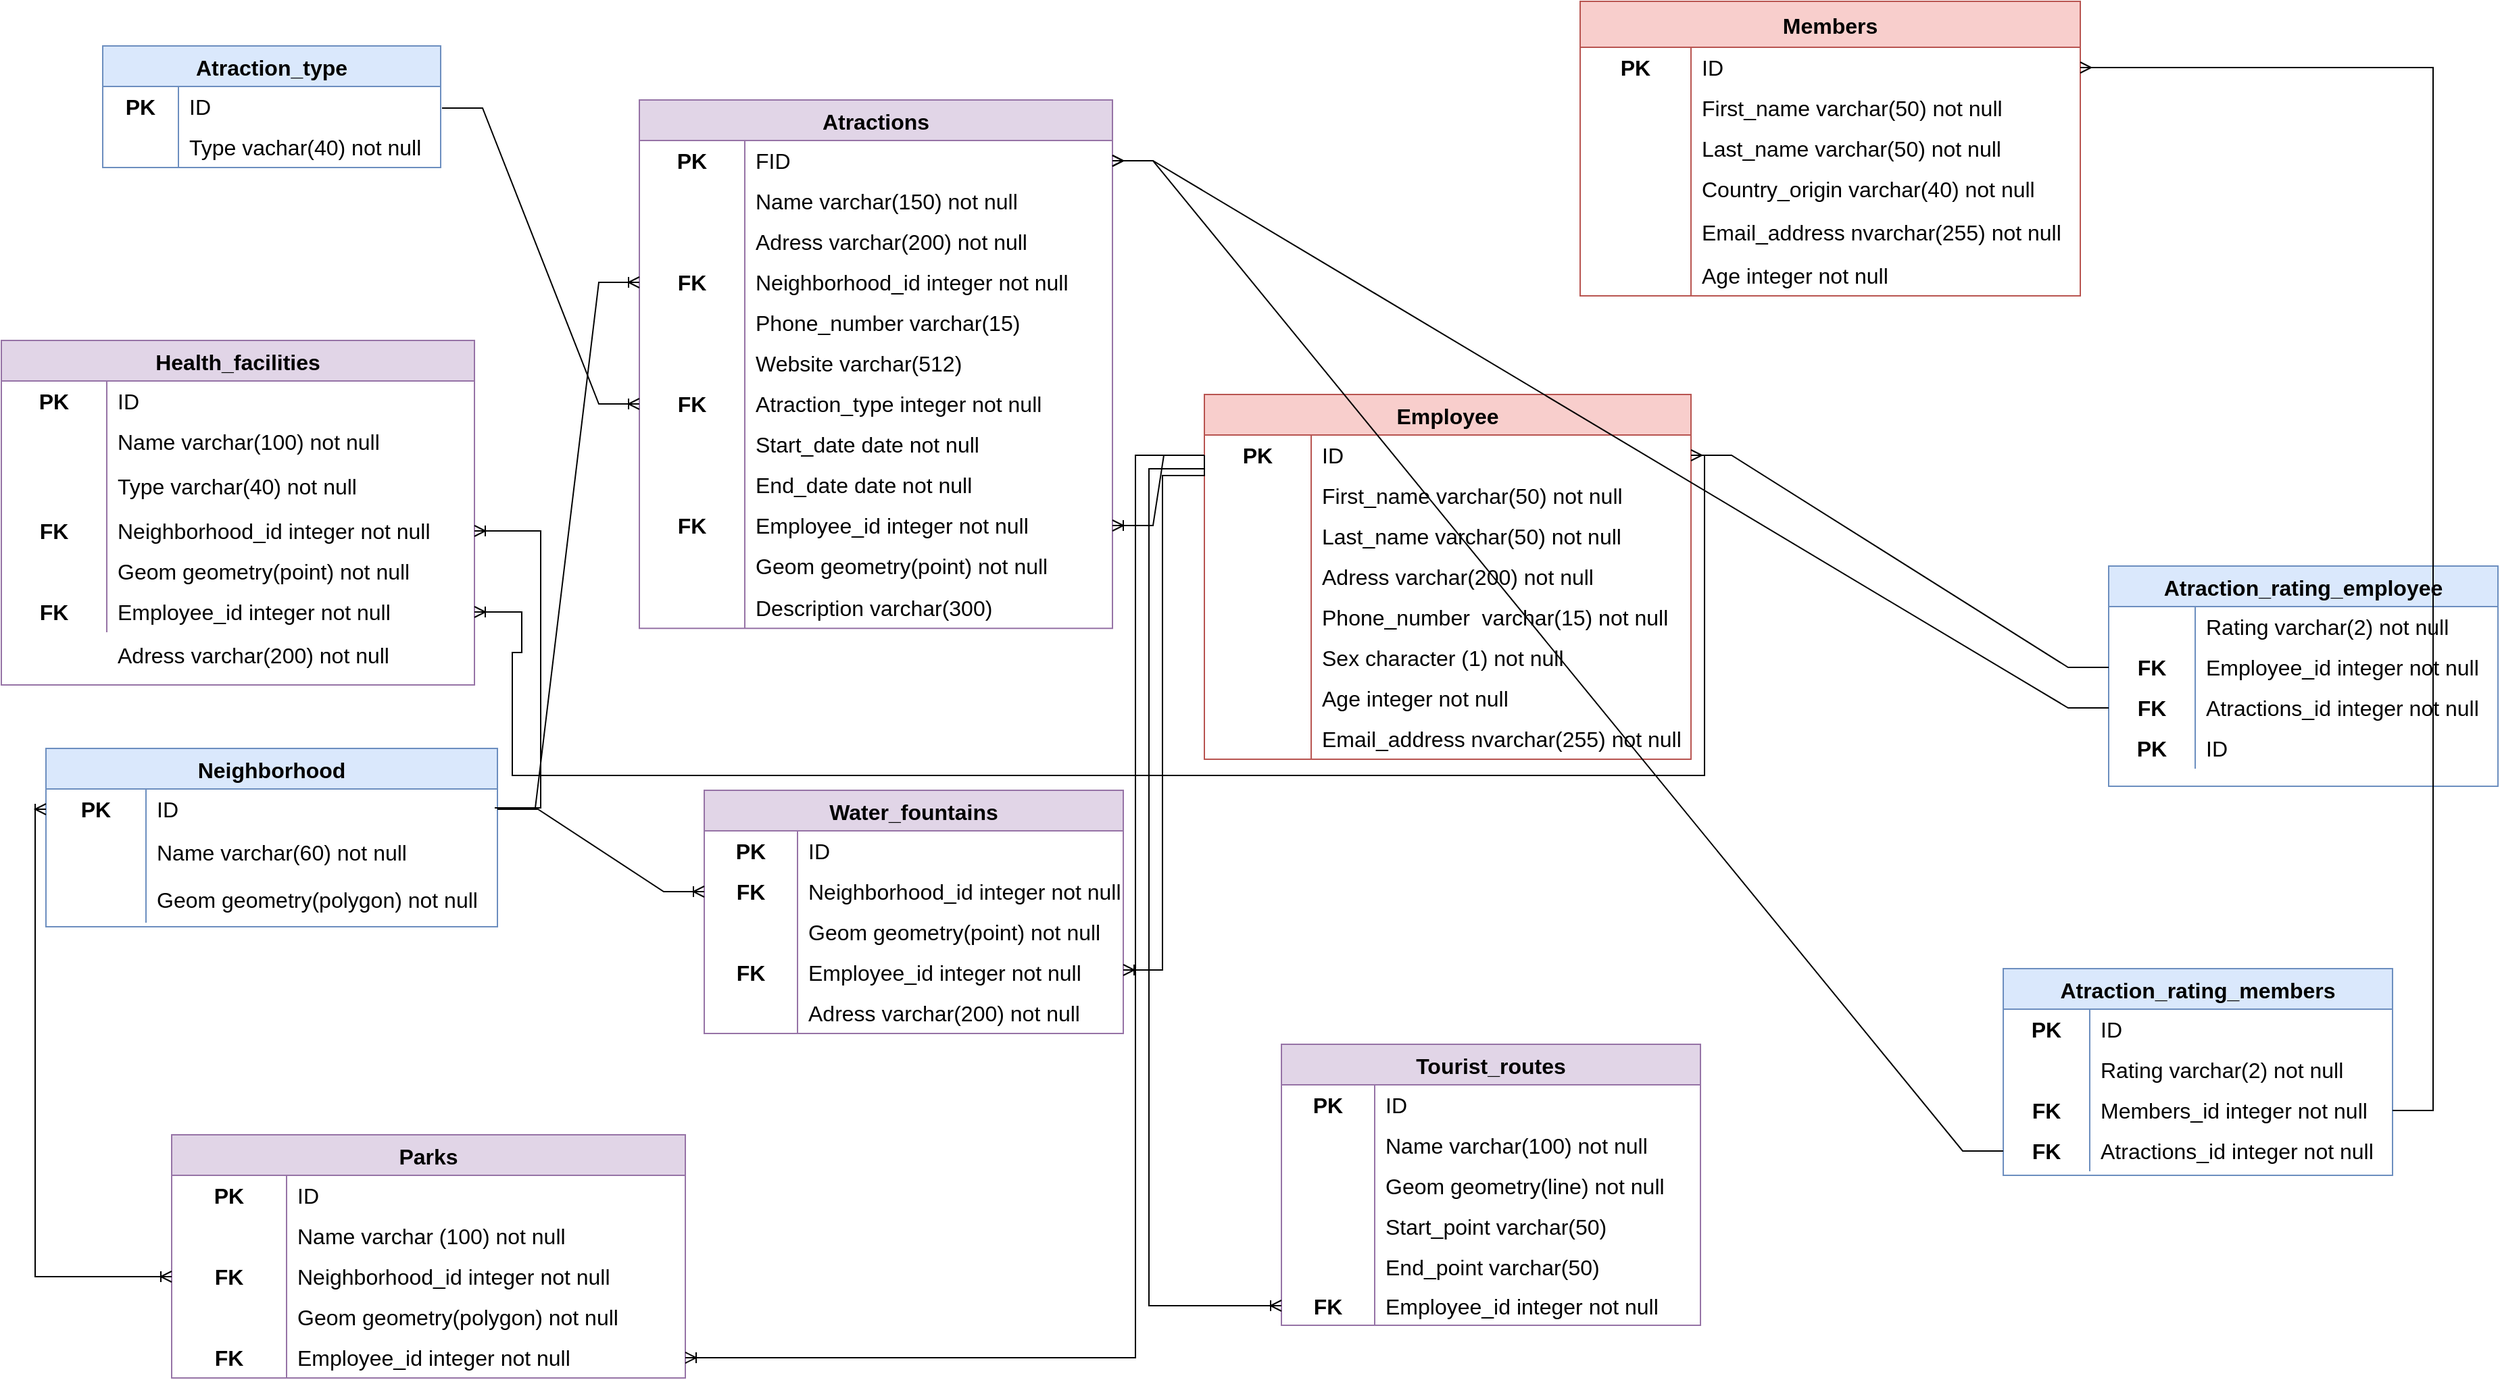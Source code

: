 <mxfile version="21.5.0" type="github">
  <diagram id="C5RBs43oDa-KdzZeNtuy" name="Page-1">
    <mxGraphModel dx="2100" dy="1146" grid="0" gridSize="10" guides="1" tooltips="1" connect="1" arrows="1" fold="1" page="1" pageScale="1" pageWidth="1654" pageHeight="1169" math="0" shadow="0">
      <root>
        <mxCell id="WIyWlLk6GJQsqaUBKTNV-0" />
        <mxCell id="WIyWlLk6GJQsqaUBKTNV-1" parent="WIyWlLk6GJQsqaUBKTNV-0" />
        <mxCell id="jlqVL0GaNmHU8PocGjJK-5" value="Atractions" style="shape=table;startSize=30;container=1;collapsible=0;childLayout=tableLayout;fixedRows=1;rowLines=0;fontStyle=1;strokeColor=#9673a6;fontSize=16;fillColor=#e1d5e7;" parent="WIyWlLk6GJQsqaUBKTNV-1" vertex="1">
          <mxGeometry x="477" y="100" width="350" height="391.1" as="geometry" />
        </mxCell>
        <mxCell id="jlqVL0GaNmHU8PocGjJK-6" value="" style="shape=tableRow;horizontal=0;startSize=0;swimlaneHead=0;swimlaneBody=0;top=0;left=0;bottom=0;right=0;collapsible=0;dropTarget=0;fillColor=none;points=[[0,0.5],[1,0.5]];portConstraint=eastwest;strokeColor=inherit;fontSize=16;" parent="jlqVL0GaNmHU8PocGjJK-5" vertex="1">
          <mxGeometry y="30" width="350" height="30" as="geometry" />
        </mxCell>
        <mxCell id="jlqVL0GaNmHU8PocGjJK-7" value="&lt;b&gt;PK&lt;/b&gt;" style="shape=partialRectangle;html=1;whiteSpace=wrap;connectable=0;fillColor=none;top=0;left=0;bottom=0;right=0;overflow=hidden;pointerEvents=1;strokeColor=inherit;fontSize=16;" parent="jlqVL0GaNmHU8PocGjJK-6" vertex="1">
          <mxGeometry width="78" height="30" as="geometry">
            <mxRectangle width="78" height="30" as="alternateBounds" />
          </mxGeometry>
        </mxCell>
        <mxCell id="jlqVL0GaNmHU8PocGjJK-8" value="FID" style="shape=partialRectangle;html=1;whiteSpace=wrap;connectable=0;fillColor=none;top=0;left=0;bottom=0;right=0;align=left;spacingLeft=6;overflow=hidden;strokeColor=inherit;fontSize=16;" parent="jlqVL0GaNmHU8PocGjJK-6" vertex="1">
          <mxGeometry x="78" width="272" height="30" as="geometry">
            <mxRectangle width="272" height="30" as="alternateBounds" />
          </mxGeometry>
        </mxCell>
        <mxCell id="jlqVL0GaNmHU8PocGjJK-9" value="" style="shape=tableRow;horizontal=0;startSize=0;swimlaneHead=0;swimlaneBody=0;top=0;left=0;bottom=0;right=0;collapsible=0;dropTarget=0;fillColor=none;points=[[0,0.5],[1,0.5]];portConstraint=eastwest;strokeColor=inherit;fontSize=16;" parent="jlqVL0GaNmHU8PocGjJK-5" vertex="1">
          <mxGeometry y="60" width="350" height="30" as="geometry" />
        </mxCell>
        <mxCell id="jlqVL0GaNmHU8PocGjJK-10" value="" style="shape=partialRectangle;html=1;whiteSpace=wrap;connectable=0;fillColor=none;top=0;left=0;bottom=0;right=0;overflow=hidden;strokeColor=inherit;fontSize=16;" parent="jlqVL0GaNmHU8PocGjJK-9" vertex="1">
          <mxGeometry width="78" height="30" as="geometry">
            <mxRectangle width="78" height="30" as="alternateBounds" />
          </mxGeometry>
        </mxCell>
        <mxCell id="jlqVL0GaNmHU8PocGjJK-11" value="Name varchar(150) not null" style="shape=partialRectangle;html=1;whiteSpace=wrap;connectable=0;fillColor=none;top=0;left=0;bottom=0;right=0;align=left;spacingLeft=6;overflow=hidden;strokeColor=inherit;fontSize=16;" parent="jlqVL0GaNmHU8PocGjJK-9" vertex="1">
          <mxGeometry x="78" width="272" height="30" as="geometry">
            <mxRectangle width="272" height="30" as="alternateBounds" />
          </mxGeometry>
        </mxCell>
        <mxCell id="jlqVL0GaNmHU8PocGjJK-18" value="" style="shape=tableRow;horizontal=0;startSize=0;swimlaneHead=0;swimlaneBody=0;top=0;left=0;bottom=0;right=0;collapsible=0;dropTarget=0;fillColor=none;points=[[0,0.5],[1,0.5]];portConstraint=eastwest;strokeColor=inherit;fontSize=16;" parent="jlqVL0GaNmHU8PocGjJK-5" vertex="1">
          <mxGeometry y="90" width="350" height="30" as="geometry" />
        </mxCell>
        <mxCell id="jlqVL0GaNmHU8PocGjJK-19" value="" style="shape=partialRectangle;html=1;whiteSpace=wrap;connectable=0;fillColor=none;top=0;left=0;bottom=0;right=0;overflow=hidden;strokeColor=inherit;fontSize=16;" parent="jlqVL0GaNmHU8PocGjJK-18" vertex="1">
          <mxGeometry width="78" height="30" as="geometry">
            <mxRectangle width="78" height="30" as="alternateBounds" />
          </mxGeometry>
        </mxCell>
        <mxCell id="jlqVL0GaNmHU8PocGjJK-20" value="Adress varchar(200) not null" style="shape=partialRectangle;html=1;whiteSpace=wrap;connectable=0;fillColor=none;top=0;left=0;bottom=0;right=0;align=left;spacingLeft=6;overflow=hidden;strokeColor=inherit;fontSize=16;" parent="jlqVL0GaNmHU8PocGjJK-18" vertex="1">
          <mxGeometry x="78" width="272" height="30" as="geometry">
            <mxRectangle width="272" height="30" as="alternateBounds" />
          </mxGeometry>
        </mxCell>
        <mxCell id="jlqVL0GaNmHU8PocGjJK-21" value="" style="shape=tableRow;horizontal=0;startSize=0;swimlaneHead=0;swimlaneBody=0;top=0;left=0;bottom=0;right=0;collapsible=0;dropTarget=0;fillColor=none;points=[[0,0.5],[1,0.5]];portConstraint=eastwest;strokeColor=inherit;fontSize=16;" parent="jlqVL0GaNmHU8PocGjJK-5" vertex="1">
          <mxGeometry y="120" width="350" height="30" as="geometry" />
        </mxCell>
        <mxCell id="jlqVL0GaNmHU8PocGjJK-22" value="&lt;b&gt;FK&lt;/b&gt;" style="shape=partialRectangle;html=1;whiteSpace=wrap;connectable=0;fillColor=none;top=0;left=0;bottom=0;right=0;overflow=hidden;pointerEvents=1;strokeColor=inherit;fontSize=16;" parent="jlqVL0GaNmHU8PocGjJK-21" vertex="1">
          <mxGeometry width="78" height="30" as="geometry">
            <mxRectangle width="78" height="30" as="alternateBounds" />
          </mxGeometry>
        </mxCell>
        <mxCell id="jlqVL0GaNmHU8PocGjJK-23" value="Neighborhood_id integer not null" style="shape=partialRectangle;html=1;whiteSpace=wrap;connectable=0;fillColor=none;top=0;left=0;bottom=0;right=0;align=left;spacingLeft=6;overflow=hidden;strokeColor=inherit;fontSize=16;" parent="jlqVL0GaNmHU8PocGjJK-21" vertex="1">
          <mxGeometry x="78" width="272" height="30" as="geometry">
            <mxRectangle width="272" height="30" as="alternateBounds" />
          </mxGeometry>
        </mxCell>
        <mxCell id="jlqVL0GaNmHU8PocGjJK-30" value="" style="shape=tableRow;horizontal=0;startSize=0;swimlaneHead=0;swimlaneBody=0;top=0;left=0;bottom=0;right=0;collapsible=0;dropTarget=0;fillColor=none;points=[[0,0.5],[1,0.5]];portConstraint=eastwest;strokeColor=inherit;fontSize=16;" parent="jlqVL0GaNmHU8PocGjJK-5" vertex="1">
          <mxGeometry y="150" width="350" height="30" as="geometry" />
        </mxCell>
        <mxCell id="jlqVL0GaNmHU8PocGjJK-31" value="" style="shape=partialRectangle;html=1;whiteSpace=wrap;connectable=0;fillColor=none;top=0;left=0;bottom=0;right=0;overflow=hidden;pointerEvents=1;strokeColor=inherit;fontSize=16;" parent="jlqVL0GaNmHU8PocGjJK-30" vertex="1">
          <mxGeometry width="78" height="30" as="geometry">
            <mxRectangle width="78" height="30" as="alternateBounds" />
          </mxGeometry>
        </mxCell>
        <mxCell id="jlqVL0GaNmHU8PocGjJK-32" value="Phone_number varchar(15)" style="shape=partialRectangle;html=1;whiteSpace=wrap;connectable=0;fillColor=none;top=0;left=0;bottom=0;right=0;align=left;spacingLeft=6;overflow=hidden;strokeColor=inherit;fontSize=16;" parent="jlqVL0GaNmHU8PocGjJK-30" vertex="1">
          <mxGeometry x="78" width="272" height="30" as="geometry">
            <mxRectangle width="272" height="30" as="alternateBounds" />
          </mxGeometry>
        </mxCell>
        <mxCell id="jlqVL0GaNmHU8PocGjJK-33" value="" style="shape=tableRow;horizontal=0;startSize=0;swimlaneHead=0;swimlaneBody=0;top=0;left=0;bottom=0;right=0;collapsible=0;dropTarget=0;fillColor=none;points=[[0,0.5],[1,0.5]];portConstraint=eastwest;strokeColor=inherit;fontSize=16;" parent="jlqVL0GaNmHU8PocGjJK-5" vertex="1">
          <mxGeometry y="180" width="350" height="30" as="geometry" />
        </mxCell>
        <mxCell id="jlqVL0GaNmHU8PocGjJK-34" value="" style="shape=partialRectangle;html=1;whiteSpace=wrap;connectable=0;fillColor=none;top=0;left=0;bottom=0;right=0;overflow=hidden;strokeColor=inherit;fontSize=16;" parent="jlqVL0GaNmHU8PocGjJK-33" vertex="1">
          <mxGeometry width="78" height="30" as="geometry">
            <mxRectangle width="78" height="30" as="alternateBounds" />
          </mxGeometry>
        </mxCell>
        <mxCell id="jlqVL0GaNmHU8PocGjJK-35" value="Website varchar(512)" style="shape=partialRectangle;html=1;whiteSpace=wrap;connectable=0;fillColor=none;top=0;left=0;bottom=0;right=0;align=left;spacingLeft=6;overflow=hidden;strokeColor=inherit;fontSize=16;" parent="jlqVL0GaNmHU8PocGjJK-33" vertex="1">
          <mxGeometry x="78" width="272" height="30" as="geometry">
            <mxRectangle width="272" height="30" as="alternateBounds" />
          </mxGeometry>
        </mxCell>
        <mxCell id="jlqVL0GaNmHU8PocGjJK-36" value="" style="shape=tableRow;horizontal=0;startSize=0;swimlaneHead=0;swimlaneBody=0;top=0;left=0;bottom=0;right=0;collapsible=0;dropTarget=0;fillColor=none;points=[[0,0.5],[1,0.5]];portConstraint=eastwest;strokeColor=inherit;fontSize=16;" parent="jlqVL0GaNmHU8PocGjJK-5" vertex="1">
          <mxGeometry y="210" width="350" height="30" as="geometry" />
        </mxCell>
        <mxCell id="jlqVL0GaNmHU8PocGjJK-37" value="&lt;b&gt;FK&lt;/b&gt;" style="shape=partialRectangle;html=1;whiteSpace=wrap;connectable=0;fillColor=none;top=0;left=0;bottom=0;right=0;overflow=hidden;strokeColor=inherit;fontSize=16;" parent="jlqVL0GaNmHU8PocGjJK-36" vertex="1">
          <mxGeometry width="78" height="30" as="geometry">
            <mxRectangle width="78" height="30" as="alternateBounds" />
          </mxGeometry>
        </mxCell>
        <mxCell id="jlqVL0GaNmHU8PocGjJK-38" value="Atraction_type integer not null" style="shape=partialRectangle;html=1;whiteSpace=wrap;connectable=0;fillColor=none;top=0;left=0;bottom=0;right=0;align=left;spacingLeft=6;overflow=hidden;strokeColor=inherit;fontSize=16;" parent="jlqVL0GaNmHU8PocGjJK-36" vertex="1">
          <mxGeometry x="78" width="272" height="30" as="geometry">
            <mxRectangle width="272" height="30" as="alternateBounds" />
          </mxGeometry>
        </mxCell>
        <mxCell id="jlqVL0GaNmHU8PocGjJK-39" value="" style="shape=tableRow;horizontal=0;startSize=0;swimlaneHead=0;swimlaneBody=0;top=0;left=0;bottom=0;right=0;collapsible=0;dropTarget=0;fillColor=none;points=[[0,0.5],[1,0.5]];portConstraint=eastwest;strokeColor=inherit;fontSize=16;" parent="jlqVL0GaNmHU8PocGjJK-5" vertex="1">
          <mxGeometry y="240" width="350" height="30" as="geometry" />
        </mxCell>
        <mxCell id="jlqVL0GaNmHU8PocGjJK-40" value="" style="shape=partialRectangle;html=1;whiteSpace=wrap;connectable=0;fillColor=none;top=0;left=0;bottom=0;right=0;overflow=hidden;pointerEvents=1;strokeColor=inherit;fontSize=16;" parent="jlqVL0GaNmHU8PocGjJK-39" vertex="1">
          <mxGeometry width="78" height="30" as="geometry">
            <mxRectangle width="78" height="30" as="alternateBounds" />
          </mxGeometry>
        </mxCell>
        <mxCell id="jlqVL0GaNmHU8PocGjJK-41" value="Start_date date not null" style="shape=partialRectangle;html=1;whiteSpace=wrap;connectable=0;fillColor=none;top=0;left=0;bottom=0;right=0;align=left;spacingLeft=6;overflow=hidden;strokeColor=inherit;fontSize=16;" parent="jlqVL0GaNmHU8PocGjJK-39" vertex="1">
          <mxGeometry x="78" width="272" height="30" as="geometry">
            <mxRectangle width="272" height="30" as="alternateBounds" />
          </mxGeometry>
        </mxCell>
        <mxCell id="jlqVL0GaNmHU8PocGjJK-27" value="" style="shape=tableRow;horizontal=0;startSize=0;swimlaneHead=0;swimlaneBody=0;top=0;left=0;bottom=0;right=0;collapsible=0;dropTarget=0;fillColor=none;points=[[0,0.5],[1,0.5]];portConstraint=eastwest;strokeColor=inherit;fontSize=16;" parent="jlqVL0GaNmHU8PocGjJK-5" vertex="1">
          <mxGeometry y="270" width="350" height="30" as="geometry" />
        </mxCell>
        <mxCell id="jlqVL0GaNmHU8PocGjJK-28" value="" style="shape=partialRectangle;html=1;whiteSpace=wrap;connectable=0;fillColor=none;top=0;left=0;bottom=0;right=0;overflow=hidden;strokeColor=inherit;fontSize=16;" parent="jlqVL0GaNmHU8PocGjJK-27" vertex="1">
          <mxGeometry width="78" height="30" as="geometry">
            <mxRectangle width="78" height="30" as="alternateBounds" />
          </mxGeometry>
        </mxCell>
        <mxCell id="jlqVL0GaNmHU8PocGjJK-29" value="End_date date not null" style="shape=partialRectangle;html=1;whiteSpace=wrap;connectable=0;fillColor=none;top=0;left=0;bottom=0;right=0;align=left;spacingLeft=6;overflow=hidden;strokeColor=inherit;fontSize=16;" parent="jlqVL0GaNmHU8PocGjJK-27" vertex="1">
          <mxGeometry x="78" width="272" height="30" as="geometry">
            <mxRectangle width="272" height="30" as="alternateBounds" />
          </mxGeometry>
        </mxCell>
        <mxCell id="jlqVL0GaNmHU8PocGjJK-24" value="" style="shape=tableRow;horizontal=0;startSize=0;swimlaneHead=0;swimlaneBody=0;top=0;left=0;bottom=0;right=0;collapsible=0;dropTarget=0;fillColor=none;points=[[0,0.5],[1,0.5]];portConstraint=eastwest;strokeColor=inherit;fontSize=16;" parent="jlqVL0GaNmHU8PocGjJK-5" vertex="1">
          <mxGeometry y="300" width="350" height="30" as="geometry" />
        </mxCell>
        <mxCell id="jlqVL0GaNmHU8PocGjJK-25" value="&lt;b&gt;FK&lt;/b&gt;" style="shape=partialRectangle;html=1;whiteSpace=wrap;connectable=0;fillColor=none;top=0;left=0;bottom=0;right=0;overflow=hidden;strokeColor=inherit;fontSize=16;" parent="jlqVL0GaNmHU8PocGjJK-24" vertex="1">
          <mxGeometry width="78" height="30" as="geometry">
            <mxRectangle width="78" height="30" as="alternateBounds" />
          </mxGeometry>
        </mxCell>
        <mxCell id="jlqVL0GaNmHU8PocGjJK-26" value="Employee_id integer not null" style="shape=partialRectangle;html=1;whiteSpace=wrap;connectable=0;fillColor=none;top=0;left=0;bottom=0;right=0;align=left;spacingLeft=6;overflow=hidden;strokeColor=inherit;fontSize=16;" parent="jlqVL0GaNmHU8PocGjJK-24" vertex="1">
          <mxGeometry x="78" width="272" height="30" as="geometry">
            <mxRectangle width="272" height="30" as="alternateBounds" />
          </mxGeometry>
        </mxCell>
        <mxCell id="jlqVL0GaNmHU8PocGjJK-15" value="" style="shape=tableRow;horizontal=0;startSize=0;swimlaneHead=0;swimlaneBody=0;top=0;left=0;bottom=0;right=0;collapsible=0;dropTarget=0;fillColor=none;points=[[0,0.5],[1,0.5]];portConstraint=eastwest;strokeColor=inherit;fontSize=16;" parent="jlqVL0GaNmHU8PocGjJK-5" vertex="1">
          <mxGeometry y="330" width="350" height="30" as="geometry" />
        </mxCell>
        <mxCell id="jlqVL0GaNmHU8PocGjJK-16" value="" style="shape=partialRectangle;html=1;whiteSpace=wrap;connectable=0;fillColor=none;top=0;left=0;bottom=0;right=0;overflow=hidden;strokeColor=inherit;fontSize=16;" parent="jlqVL0GaNmHU8PocGjJK-15" vertex="1">
          <mxGeometry width="78" height="30" as="geometry">
            <mxRectangle width="78" height="30" as="alternateBounds" />
          </mxGeometry>
        </mxCell>
        <mxCell id="jlqVL0GaNmHU8PocGjJK-17" value="Geom geometry(point) not null" style="shape=partialRectangle;html=1;whiteSpace=wrap;connectable=0;fillColor=none;top=0;left=0;bottom=0;right=0;align=left;spacingLeft=6;overflow=hidden;strokeColor=inherit;fontSize=16;" parent="jlqVL0GaNmHU8PocGjJK-15" vertex="1">
          <mxGeometry x="78" width="272" height="30" as="geometry">
            <mxRectangle width="272" height="30" as="alternateBounds" />
          </mxGeometry>
        </mxCell>
        <mxCell id="jlqVL0GaNmHU8PocGjJK-12" value="" style="shape=tableRow;horizontal=0;startSize=0;swimlaneHead=0;swimlaneBody=0;top=0;left=0;bottom=0;right=0;collapsible=0;dropTarget=0;fillColor=none;points=[[0,0.5],[1,0.5]];portConstraint=eastwest;strokeColor=inherit;fontSize=16;" parent="jlqVL0GaNmHU8PocGjJK-5" vertex="1">
          <mxGeometry y="360" width="350" height="31" as="geometry" />
        </mxCell>
        <mxCell id="jlqVL0GaNmHU8PocGjJK-13" value="" style="shape=partialRectangle;html=1;whiteSpace=wrap;connectable=0;fillColor=none;top=0;left=0;bottom=0;right=0;overflow=hidden;strokeColor=inherit;fontSize=16;" parent="jlqVL0GaNmHU8PocGjJK-12" vertex="1">
          <mxGeometry width="78" height="31" as="geometry">
            <mxRectangle width="78" height="31" as="alternateBounds" />
          </mxGeometry>
        </mxCell>
        <mxCell id="jlqVL0GaNmHU8PocGjJK-14" value="Description varchar(300)" style="shape=partialRectangle;html=1;whiteSpace=wrap;connectable=0;fillColor=none;top=0;left=0;bottom=0;right=0;align=left;spacingLeft=6;overflow=hidden;strokeColor=inherit;fontSize=16;" parent="jlqVL0GaNmHU8PocGjJK-12" vertex="1">
          <mxGeometry x="78" width="272" height="31" as="geometry">
            <mxRectangle width="272" height="31" as="alternateBounds" />
          </mxGeometry>
        </mxCell>
        <mxCell id="jlqVL0GaNmHU8PocGjJK-43" value="Employee" style="shape=table;startSize=30;container=1;collapsible=0;childLayout=tableLayout;fixedRows=1;rowLines=0;fontStyle=1;strokeColor=#b85450;fontSize=16;fillColor=#f8cecc;" parent="WIyWlLk6GJQsqaUBKTNV-1" vertex="1">
          <mxGeometry x="895" y="318" width="360" height="270" as="geometry" />
        </mxCell>
        <mxCell id="jlqVL0GaNmHU8PocGjJK-44" value="" style="shape=tableRow;horizontal=0;startSize=0;swimlaneHead=0;swimlaneBody=0;top=0;left=0;bottom=0;right=0;collapsible=0;dropTarget=0;fillColor=none;points=[[0,0.5],[1,0.5]];portConstraint=eastwest;strokeColor=inherit;fontSize=16;" parent="jlqVL0GaNmHU8PocGjJK-43" vertex="1">
          <mxGeometry y="30" width="360" height="30" as="geometry" />
        </mxCell>
        <mxCell id="jlqVL0GaNmHU8PocGjJK-45" value="&lt;b&gt;PK&lt;/b&gt;" style="shape=partialRectangle;html=1;whiteSpace=wrap;connectable=0;fillColor=none;top=0;left=0;bottom=0;right=0;overflow=hidden;pointerEvents=1;strokeColor=inherit;fontSize=16;" parent="jlqVL0GaNmHU8PocGjJK-44" vertex="1">
          <mxGeometry width="79" height="30" as="geometry">
            <mxRectangle width="79" height="30" as="alternateBounds" />
          </mxGeometry>
        </mxCell>
        <mxCell id="jlqVL0GaNmHU8PocGjJK-46" value="ID" style="shape=partialRectangle;html=1;whiteSpace=wrap;connectable=0;fillColor=none;top=0;left=0;bottom=0;right=0;align=left;spacingLeft=6;overflow=hidden;strokeColor=inherit;fontSize=16;" parent="jlqVL0GaNmHU8PocGjJK-44" vertex="1">
          <mxGeometry x="79" width="281" height="30" as="geometry">
            <mxRectangle width="281" height="30" as="alternateBounds" />
          </mxGeometry>
        </mxCell>
        <mxCell id="jlqVL0GaNmHU8PocGjJK-47" value="" style="shape=tableRow;horizontal=0;startSize=0;swimlaneHead=0;swimlaneBody=0;top=0;left=0;bottom=0;right=0;collapsible=0;dropTarget=0;fillColor=none;points=[[0,0.5],[1,0.5]];portConstraint=eastwest;strokeColor=inherit;fontSize=16;" parent="jlqVL0GaNmHU8PocGjJK-43" vertex="1">
          <mxGeometry y="60" width="360" height="30" as="geometry" />
        </mxCell>
        <mxCell id="jlqVL0GaNmHU8PocGjJK-48" value="" style="shape=partialRectangle;html=1;whiteSpace=wrap;connectable=0;fillColor=none;top=0;left=0;bottom=0;right=0;overflow=hidden;strokeColor=inherit;fontSize=16;" parent="jlqVL0GaNmHU8PocGjJK-47" vertex="1">
          <mxGeometry width="79" height="30" as="geometry">
            <mxRectangle width="79" height="30" as="alternateBounds" />
          </mxGeometry>
        </mxCell>
        <mxCell id="jlqVL0GaNmHU8PocGjJK-49" value="First_name varchar(50) not null" style="shape=partialRectangle;html=1;whiteSpace=wrap;connectable=0;fillColor=none;top=0;left=0;bottom=0;right=0;align=left;spacingLeft=6;overflow=hidden;strokeColor=inherit;fontSize=16;" parent="jlqVL0GaNmHU8PocGjJK-47" vertex="1">
          <mxGeometry x="79" width="281" height="30" as="geometry">
            <mxRectangle width="281" height="30" as="alternateBounds" />
          </mxGeometry>
        </mxCell>
        <mxCell id="jlqVL0GaNmHU8PocGjJK-50" value="" style="shape=tableRow;horizontal=0;startSize=0;swimlaneHead=0;swimlaneBody=0;top=0;left=0;bottom=0;right=0;collapsible=0;dropTarget=0;fillColor=none;points=[[0,0.5],[1,0.5]];portConstraint=eastwest;strokeColor=inherit;fontSize=16;" parent="jlqVL0GaNmHU8PocGjJK-43" vertex="1">
          <mxGeometry y="90" width="360" height="30" as="geometry" />
        </mxCell>
        <mxCell id="jlqVL0GaNmHU8PocGjJK-51" value="" style="shape=partialRectangle;html=1;whiteSpace=wrap;connectable=0;fillColor=none;top=0;left=0;bottom=0;right=0;overflow=hidden;strokeColor=inherit;fontSize=16;" parent="jlqVL0GaNmHU8PocGjJK-50" vertex="1">
          <mxGeometry width="79" height="30" as="geometry">
            <mxRectangle width="79" height="30" as="alternateBounds" />
          </mxGeometry>
        </mxCell>
        <mxCell id="jlqVL0GaNmHU8PocGjJK-52" value="Last_name varchar(50) not null" style="shape=partialRectangle;html=1;whiteSpace=wrap;connectable=0;fillColor=none;top=0;left=0;bottom=0;right=0;align=left;spacingLeft=6;overflow=hidden;strokeColor=inherit;fontSize=16;" parent="jlqVL0GaNmHU8PocGjJK-50" vertex="1">
          <mxGeometry x="79" width="281" height="30" as="geometry">
            <mxRectangle width="281" height="30" as="alternateBounds" />
          </mxGeometry>
        </mxCell>
        <mxCell id="jlqVL0GaNmHU8PocGjJK-60" value="" style="shape=tableRow;horizontal=0;startSize=0;swimlaneHead=0;swimlaneBody=0;top=0;left=0;bottom=0;right=0;collapsible=0;dropTarget=0;fillColor=none;points=[[0,0.5],[1,0.5]];portConstraint=eastwest;strokeColor=inherit;fontSize=16;" parent="jlqVL0GaNmHU8PocGjJK-43" vertex="1">
          <mxGeometry y="120" width="360" height="30" as="geometry" />
        </mxCell>
        <mxCell id="jlqVL0GaNmHU8PocGjJK-61" value="" style="shape=partialRectangle;html=1;whiteSpace=wrap;connectable=0;fillColor=none;top=0;left=0;bottom=0;right=0;overflow=hidden;strokeColor=inherit;fontSize=16;" parent="jlqVL0GaNmHU8PocGjJK-60" vertex="1">
          <mxGeometry width="79" height="30" as="geometry">
            <mxRectangle width="79" height="30" as="alternateBounds" />
          </mxGeometry>
        </mxCell>
        <mxCell id="jlqVL0GaNmHU8PocGjJK-62" value="Adress varchar(200) not null" style="shape=partialRectangle;html=1;whiteSpace=wrap;connectable=0;fillColor=none;top=0;left=0;bottom=0;right=0;align=left;spacingLeft=6;overflow=hidden;strokeColor=inherit;fontSize=16;" parent="jlqVL0GaNmHU8PocGjJK-60" vertex="1">
          <mxGeometry x="79" width="281" height="30" as="geometry">
            <mxRectangle width="281" height="30" as="alternateBounds" />
          </mxGeometry>
        </mxCell>
        <mxCell id="jlqVL0GaNmHU8PocGjJK-63" value="" style="shape=tableRow;horizontal=0;startSize=0;swimlaneHead=0;swimlaneBody=0;top=0;left=0;bottom=0;right=0;collapsible=0;dropTarget=0;fillColor=none;points=[[0,0.5],[1,0.5]];portConstraint=eastwest;strokeColor=inherit;fontSize=16;" parent="jlqVL0GaNmHU8PocGjJK-43" vertex="1">
          <mxGeometry y="150" width="360" height="30" as="geometry" />
        </mxCell>
        <mxCell id="jlqVL0GaNmHU8PocGjJK-64" value="" style="shape=partialRectangle;html=1;whiteSpace=wrap;connectable=0;fillColor=none;top=0;left=0;bottom=0;right=0;overflow=hidden;strokeColor=inherit;fontSize=16;" parent="jlqVL0GaNmHU8PocGjJK-63" vertex="1">
          <mxGeometry width="79" height="30" as="geometry">
            <mxRectangle width="79" height="30" as="alternateBounds" />
          </mxGeometry>
        </mxCell>
        <mxCell id="jlqVL0GaNmHU8PocGjJK-65" value="Phone_number&amp;nbsp; varchar(15) not null" style="shape=partialRectangle;html=1;whiteSpace=wrap;connectable=0;fillColor=none;top=0;left=0;bottom=0;right=0;align=left;spacingLeft=6;overflow=hidden;strokeColor=inherit;fontSize=16;" parent="jlqVL0GaNmHU8PocGjJK-63" vertex="1">
          <mxGeometry x="79" width="281" height="30" as="geometry">
            <mxRectangle width="281" height="30" as="alternateBounds" />
          </mxGeometry>
        </mxCell>
        <mxCell id="jlqVL0GaNmHU8PocGjJK-66" value="" style="shape=tableRow;horizontal=0;startSize=0;swimlaneHead=0;swimlaneBody=0;top=0;left=0;bottom=0;right=0;collapsible=0;dropTarget=0;fillColor=none;points=[[0,0.5],[1,0.5]];portConstraint=eastwest;strokeColor=inherit;fontSize=16;" parent="jlqVL0GaNmHU8PocGjJK-43" vertex="1">
          <mxGeometry y="180" width="360" height="30" as="geometry" />
        </mxCell>
        <mxCell id="jlqVL0GaNmHU8PocGjJK-67" value="" style="shape=partialRectangle;html=1;whiteSpace=wrap;connectable=0;fillColor=none;top=0;left=0;bottom=0;right=0;overflow=hidden;strokeColor=inherit;fontSize=16;" parent="jlqVL0GaNmHU8PocGjJK-66" vertex="1">
          <mxGeometry width="79" height="30" as="geometry">
            <mxRectangle width="79" height="30" as="alternateBounds" />
          </mxGeometry>
        </mxCell>
        <mxCell id="jlqVL0GaNmHU8PocGjJK-68" value="Sex character (1) not null" style="shape=partialRectangle;html=1;whiteSpace=wrap;connectable=0;fillColor=none;top=0;left=0;bottom=0;right=0;align=left;spacingLeft=6;overflow=hidden;strokeColor=inherit;fontSize=16;" parent="jlqVL0GaNmHU8PocGjJK-66" vertex="1">
          <mxGeometry x="79" width="281" height="30" as="geometry">
            <mxRectangle width="281" height="30" as="alternateBounds" />
          </mxGeometry>
        </mxCell>
        <mxCell id="jlqVL0GaNmHU8PocGjJK-69" value="" style="shape=tableRow;horizontal=0;startSize=0;swimlaneHead=0;swimlaneBody=0;top=0;left=0;bottom=0;right=0;collapsible=0;dropTarget=0;fillColor=none;points=[[0,0.5],[1,0.5]];portConstraint=eastwest;strokeColor=inherit;fontSize=16;" parent="jlqVL0GaNmHU8PocGjJK-43" vertex="1">
          <mxGeometry y="210" width="360" height="30" as="geometry" />
        </mxCell>
        <mxCell id="jlqVL0GaNmHU8PocGjJK-70" value="" style="shape=partialRectangle;html=1;whiteSpace=wrap;connectable=0;fillColor=none;top=0;left=0;bottom=0;right=0;overflow=hidden;strokeColor=inherit;fontSize=16;" parent="jlqVL0GaNmHU8PocGjJK-69" vertex="1">
          <mxGeometry width="79" height="30" as="geometry">
            <mxRectangle width="79" height="30" as="alternateBounds" />
          </mxGeometry>
        </mxCell>
        <mxCell id="jlqVL0GaNmHU8PocGjJK-71" value="Age integer not null" style="shape=partialRectangle;html=1;whiteSpace=wrap;connectable=0;fillColor=none;top=0;left=0;bottom=0;right=0;align=left;spacingLeft=6;overflow=hidden;strokeColor=inherit;fontSize=16;" parent="jlqVL0GaNmHU8PocGjJK-69" vertex="1">
          <mxGeometry x="79" width="281" height="30" as="geometry">
            <mxRectangle width="281" height="30" as="alternateBounds" />
          </mxGeometry>
        </mxCell>
        <mxCell id="jlqVL0GaNmHU8PocGjJK-90" value="" style="shape=tableRow;horizontal=0;startSize=0;swimlaneHead=0;swimlaneBody=0;top=0;left=0;bottom=0;right=0;collapsible=0;dropTarget=0;fillColor=none;points=[[0,0.5],[1,0.5]];portConstraint=eastwest;strokeColor=inherit;fontSize=16;" parent="jlqVL0GaNmHU8PocGjJK-43" vertex="1">
          <mxGeometry y="240" width="360" height="30" as="geometry" />
        </mxCell>
        <mxCell id="jlqVL0GaNmHU8PocGjJK-91" value="" style="shape=partialRectangle;html=1;whiteSpace=wrap;connectable=0;fillColor=none;top=0;left=0;bottom=0;right=0;overflow=hidden;strokeColor=inherit;fontSize=16;" parent="jlqVL0GaNmHU8PocGjJK-90" vertex="1">
          <mxGeometry width="79" height="30" as="geometry">
            <mxRectangle width="79" height="30" as="alternateBounds" />
          </mxGeometry>
        </mxCell>
        <mxCell id="jlqVL0GaNmHU8PocGjJK-92" value="Email_address nvarchar(255) not null" style="shape=partialRectangle;html=1;whiteSpace=wrap;connectable=0;fillColor=none;top=0;left=0;bottom=0;right=0;align=left;spacingLeft=6;overflow=hidden;strokeColor=inherit;fontSize=16;" parent="jlqVL0GaNmHU8PocGjJK-90" vertex="1">
          <mxGeometry x="79" width="281" height="30" as="geometry">
            <mxRectangle width="281" height="30" as="alternateBounds" />
          </mxGeometry>
        </mxCell>
        <mxCell id="jlqVL0GaNmHU8PocGjJK-72" value="Members" style="shape=table;startSize=34;container=1;collapsible=0;childLayout=tableLayout;fixedRows=1;rowLines=0;fontStyle=1;strokeColor=#b85450;fontSize=16;fillColor=#f8cecc;" parent="WIyWlLk6GJQsqaUBKTNV-1" vertex="1">
          <mxGeometry x="1173" y="27" width="370" height="218" as="geometry" />
        </mxCell>
        <mxCell id="jlqVL0GaNmHU8PocGjJK-73" value="" style="shape=tableRow;horizontal=0;startSize=0;swimlaneHead=0;swimlaneBody=0;top=0;left=0;bottom=0;right=0;collapsible=0;dropTarget=0;fillColor=none;points=[[0,0.5],[1,0.5]];portConstraint=eastwest;strokeColor=inherit;fontSize=16;" parent="jlqVL0GaNmHU8PocGjJK-72" vertex="1">
          <mxGeometry y="34" width="370" height="30" as="geometry" />
        </mxCell>
        <mxCell id="jlqVL0GaNmHU8PocGjJK-74" value="&lt;b&gt;PK&lt;/b&gt;" style="shape=partialRectangle;html=1;whiteSpace=wrap;connectable=0;fillColor=none;top=0;left=0;bottom=0;right=0;overflow=hidden;pointerEvents=1;strokeColor=inherit;fontSize=16;" parent="jlqVL0GaNmHU8PocGjJK-73" vertex="1">
          <mxGeometry width="82" height="30" as="geometry">
            <mxRectangle width="82" height="30" as="alternateBounds" />
          </mxGeometry>
        </mxCell>
        <mxCell id="jlqVL0GaNmHU8PocGjJK-75" value="ID" style="shape=partialRectangle;html=1;whiteSpace=wrap;connectable=0;fillColor=none;top=0;left=0;bottom=0;right=0;align=left;spacingLeft=6;overflow=hidden;strokeColor=inherit;fontSize=16;" parent="jlqVL0GaNmHU8PocGjJK-73" vertex="1">
          <mxGeometry x="82" width="288" height="30" as="geometry">
            <mxRectangle width="288" height="30" as="alternateBounds" />
          </mxGeometry>
        </mxCell>
        <mxCell id="jlqVL0GaNmHU8PocGjJK-76" value="" style="shape=tableRow;horizontal=0;startSize=0;swimlaneHead=0;swimlaneBody=0;top=0;left=0;bottom=0;right=0;collapsible=0;dropTarget=0;fillColor=none;points=[[0,0.5],[1,0.5]];portConstraint=eastwest;strokeColor=inherit;fontSize=16;" parent="jlqVL0GaNmHU8PocGjJK-72" vertex="1">
          <mxGeometry y="64" width="370" height="30" as="geometry" />
        </mxCell>
        <mxCell id="jlqVL0GaNmHU8PocGjJK-77" value="" style="shape=partialRectangle;html=1;whiteSpace=wrap;connectable=0;fillColor=none;top=0;left=0;bottom=0;right=0;overflow=hidden;strokeColor=inherit;fontSize=16;" parent="jlqVL0GaNmHU8PocGjJK-76" vertex="1">
          <mxGeometry width="82" height="30" as="geometry">
            <mxRectangle width="82" height="30" as="alternateBounds" />
          </mxGeometry>
        </mxCell>
        <mxCell id="jlqVL0GaNmHU8PocGjJK-78" value="First_name varchar(50) not null" style="shape=partialRectangle;html=1;whiteSpace=wrap;connectable=0;fillColor=none;top=0;left=0;bottom=0;right=0;align=left;spacingLeft=6;overflow=hidden;strokeColor=inherit;fontSize=16;" parent="jlqVL0GaNmHU8PocGjJK-76" vertex="1">
          <mxGeometry x="82" width="288" height="30" as="geometry">
            <mxRectangle width="288" height="30" as="alternateBounds" />
          </mxGeometry>
        </mxCell>
        <mxCell id="jlqVL0GaNmHU8PocGjJK-79" value="" style="shape=tableRow;horizontal=0;startSize=0;swimlaneHead=0;swimlaneBody=0;top=0;left=0;bottom=0;right=0;collapsible=0;dropTarget=0;fillColor=none;points=[[0,0.5],[1,0.5]];portConstraint=eastwest;strokeColor=inherit;fontSize=16;" parent="jlqVL0GaNmHU8PocGjJK-72" vertex="1">
          <mxGeometry y="94" width="370" height="30" as="geometry" />
        </mxCell>
        <mxCell id="jlqVL0GaNmHU8PocGjJK-80" value="" style="shape=partialRectangle;html=1;whiteSpace=wrap;connectable=0;fillColor=none;top=0;left=0;bottom=0;right=0;overflow=hidden;strokeColor=inherit;fontSize=16;" parent="jlqVL0GaNmHU8PocGjJK-79" vertex="1">
          <mxGeometry width="82" height="30" as="geometry">
            <mxRectangle width="82" height="30" as="alternateBounds" />
          </mxGeometry>
        </mxCell>
        <mxCell id="jlqVL0GaNmHU8PocGjJK-81" value="Last_name varchar(50) not null" style="shape=partialRectangle;html=1;whiteSpace=wrap;connectable=0;fillColor=none;top=0;left=0;bottom=0;right=0;align=left;spacingLeft=6;overflow=hidden;strokeColor=inherit;fontSize=16;" parent="jlqVL0GaNmHU8PocGjJK-79" vertex="1">
          <mxGeometry x="82" width="288" height="30" as="geometry">
            <mxRectangle width="288" height="30" as="alternateBounds" />
          </mxGeometry>
        </mxCell>
        <mxCell id="jlqVL0GaNmHU8PocGjJK-93" value="" style="shape=tableRow;horizontal=0;startSize=0;swimlaneHead=0;swimlaneBody=0;top=0;left=0;bottom=0;right=0;collapsible=0;dropTarget=0;fillColor=none;points=[[0,0.5],[1,0.5]];portConstraint=eastwest;strokeColor=inherit;fontSize=16;" parent="jlqVL0GaNmHU8PocGjJK-72" vertex="1">
          <mxGeometry y="124" width="370" height="30" as="geometry" />
        </mxCell>
        <mxCell id="jlqVL0GaNmHU8PocGjJK-94" value="" style="shape=partialRectangle;html=1;whiteSpace=wrap;connectable=0;fillColor=none;top=0;left=0;bottom=0;right=0;overflow=hidden;pointerEvents=1;strokeColor=inherit;fontSize=16;" parent="jlqVL0GaNmHU8PocGjJK-93" vertex="1">
          <mxGeometry width="82" height="30" as="geometry">
            <mxRectangle width="82" height="30" as="alternateBounds" />
          </mxGeometry>
        </mxCell>
        <mxCell id="jlqVL0GaNmHU8PocGjJK-95" value="Country_origin varchar(40) not null" style="shape=partialRectangle;html=1;whiteSpace=wrap;connectable=0;fillColor=none;top=0;left=0;bottom=0;right=0;align=left;spacingLeft=6;overflow=hidden;strokeColor=inherit;fontSize=16;" parent="jlqVL0GaNmHU8PocGjJK-93" vertex="1">
          <mxGeometry x="82" width="288" height="30" as="geometry">
            <mxRectangle width="288" height="30" as="alternateBounds" />
          </mxGeometry>
        </mxCell>
        <mxCell id="jlqVL0GaNmHU8PocGjJK-96" value="" style="shape=tableRow;horizontal=0;startSize=0;swimlaneHead=0;swimlaneBody=0;top=0;left=0;bottom=0;right=0;collapsible=0;dropTarget=0;fillColor=none;points=[[0,0.5],[1,0.5]];portConstraint=eastwest;strokeColor=inherit;fontSize=16;" parent="jlqVL0GaNmHU8PocGjJK-72" vertex="1">
          <mxGeometry y="154" width="370" height="34" as="geometry" />
        </mxCell>
        <mxCell id="jlqVL0GaNmHU8PocGjJK-97" value="" style="shape=partialRectangle;html=1;whiteSpace=wrap;connectable=0;fillColor=none;top=0;left=0;bottom=0;right=0;overflow=hidden;pointerEvents=1;strokeColor=inherit;fontSize=16;" parent="jlqVL0GaNmHU8PocGjJK-96" vertex="1">
          <mxGeometry width="82" height="34" as="geometry">
            <mxRectangle width="82" height="34" as="alternateBounds" />
          </mxGeometry>
        </mxCell>
        <mxCell id="jlqVL0GaNmHU8PocGjJK-98" value="Email_address nvarchar(255) not null" style="shape=partialRectangle;html=1;whiteSpace=wrap;connectable=0;fillColor=none;top=0;left=0;bottom=0;right=0;align=left;spacingLeft=6;overflow=hidden;strokeColor=inherit;fontSize=16;" parent="jlqVL0GaNmHU8PocGjJK-96" vertex="1">
          <mxGeometry x="82" width="288" height="34" as="geometry">
            <mxRectangle width="288" height="34" as="alternateBounds" />
          </mxGeometry>
        </mxCell>
        <mxCell id="jlqVL0GaNmHU8PocGjJK-99" value="" style="shape=tableRow;horizontal=0;startSize=0;swimlaneHead=0;swimlaneBody=0;top=0;left=0;bottom=0;right=0;collapsible=0;dropTarget=0;fillColor=none;points=[[0,0.5],[1,0.5]];portConstraint=eastwest;strokeColor=inherit;fontSize=16;" parent="jlqVL0GaNmHU8PocGjJK-72" vertex="1">
          <mxGeometry y="188" width="370" height="30" as="geometry" />
        </mxCell>
        <mxCell id="jlqVL0GaNmHU8PocGjJK-100" value="" style="shape=partialRectangle;html=1;whiteSpace=wrap;connectable=0;fillColor=none;top=0;left=0;bottom=0;right=0;overflow=hidden;pointerEvents=1;strokeColor=inherit;fontSize=16;" parent="jlqVL0GaNmHU8PocGjJK-99" vertex="1">
          <mxGeometry width="82" height="30" as="geometry">
            <mxRectangle width="82" height="30" as="alternateBounds" />
          </mxGeometry>
        </mxCell>
        <mxCell id="jlqVL0GaNmHU8PocGjJK-101" value="Age integer not null" style="shape=partialRectangle;html=1;whiteSpace=wrap;connectable=0;fillColor=none;top=0;left=0;bottom=0;right=0;align=left;spacingLeft=6;overflow=hidden;strokeColor=inherit;fontSize=16;" parent="jlqVL0GaNmHU8PocGjJK-99" vertex="1">
          <mxGeometry x="82" width="288" height="30" as="geometry">
            <mxRectangle width="288" height="30" as="alternateBounds" />
          </mxGeometry>
        </mxCell>
        <mxCell id="jlqVL0GaNmHU8PocGjJK-102" value="Health_facilities" style="shape=table;startSize=30;container=1;collapsible=0;childLayout=tableLayout;fixedRows=1;rowLines=0;fontStyle=1;strokeColor=#9673a6;fontSize=16;fillColor=#e1d5e7;" parent="WIyWlLk6GJQsqaUBKTNV-1" vertex="1">
          <mxGeometry x="5" y="278" width="350" height="255" as="geometry" />
        </mxCell>
        <mxCell id="jlqVL0GaNmHU8PocGjJK-103" value="" style="shape=tableRow;horizontal=0;startSize=0;swimlaneHead=0;swimlaneBody=0;top=0;left=0;bottom=0;right=0;collapsible=0;dropTarget=0;fillColor=none;points=[[0,0.5],[1,0.5]];portConstraint=eastwest;strokeColor=inherit;fontSize=16;" parent="jlqVL0GaNmHU8PocGjJK-102" vertex="1">
          <mxGeometry y="30" width="350" height="30" as="geometry" />
        </mxCell>
        <mxCell id="jlqVL0GaNmHU8PocGjJK-104" value="&lt;b&gt;PK&lt;/b&gt;" style="shape=partialRectangle;html=1;whiteSpace=wrap;connectable=0;fillColor=none;top=0;left=0;bottom=0;right=0;overflow=hidden;pointerEvents=1;strokeColor=inherit;fontSize=16;" parent="jlqVL0GaNmHU8PocGjJK-103" vertex="1">
          <mxGeometry width="78" height="30" as="geometry">
            <mxRectangle width="78" height="30" as="alternateBounds" />
          </mxGeometry>
        </mxCell>
        <mxCell id="jlqVL0GaNmHU8PocGjJK-105" value="ID" style="shape=partialRectangle;html=1;whiteSpace=wrap;connectable=0;fillColor=none;top=0;left=0;bottom=0;right=0;align=left;spacingLeft=6;overflow=hidden;strokeColor=inherit;fontSize=16;" parent="jlqVL0GaNmHU8PocGjJK-103" vertex="1">
          <mxGeometry x="78" width="272" height="30" as="geometry">
            <mxRectangle width="272" height="30" as="alternateBounds" />
          </mxGeometry>
        </mxCell>
        <mxCell id="jlqVL0GaNmHU8PocGjJK-106" value="" style="shape=tableRow;horizontal=0;startSize=0;swimlaneHead=0;swimlaneBody=0;top=0;left=0;bottom=0;right=0;collapsible=0;dropTarget=0;fillColor=none;points=[[0,0.5],[1,0.5]];portConstraint=eastwest;strokeColor=inherit;fontSize=16;" parent="jlqVL0GaNmHU8PocGjJK-102" vertex="1">
          <mxGeometry y="60" width="350" height="30" as="geometry" />
        </mxCell>
        <mxCell id="jlqVL0GaNmHU8PocGjJK-107" value="" style="shape=partialRectangle;html=1;whiteSpace=wrap;connectable=0;fillColor=none;top=0;left=0;bottom=0;right=0;overflow=hidden;strokeColor=inherit;fontSize=16;" parent="jlqVL0GaNmHU8PocGjJK-106" vertex="1">
          <mxGeometry width="78" height="30" as="geometry">
            <mxRectangle width="78" height="30" as="alternateBounds" />
          </mxGeometry>
        </mxCell>
        <mxCell id="jlqVL0GaNmHU8PocGjJK-108" value="Name varchar(100) not null" style="shape=partialRectangle;html=1;whiteSpace=wrap;connectable=0;fillColor=none;top=0;left=0;bottom=0;right=0;align=left;spacingLeft=6;overflow=hidden;strokeColor=inherit;fontSize=16;" parent="jlqVL0GaNmHU8PocGjJK-106" vertex="1">
          <mxGeometry x="78" width="272" height="30" as="geometry">
            <mxRectangle width="272" height="30" as="alternateBounds" />
          </mxGeometry>
        </mxCell>
        <mxCell id="jlqVL0GaNmHU8PocGjJK-109" value="" style="shape=tableRow;horizontal=0;startSize=0;swimlaneHead=0;swimlaneBody=0;top=0;left=0;bottom=0;right=0;collapsible=0;dropTarget=0;fillColor=none;points=[[0,0.5],[1,0.5]];portConstraint=eastwest;strokeColor=inherit;fontSize=16;" parent="jlqVL0GaNmHU8PocGjJK-102" vertex="1">
          <mxGeometry y="90" width="350" height="36" as="geometry" />
        </mxCell>
        <mxCell id="jlqVL0GaNmHU8PocGjJK-110" value="" style="shape=partialRectangle;html=1;whiteSpace=wrap;connectable=0;fillColor=none;top=0;left=0;bottom=0;right=0;overflow=hidden;strokeColor=inherit;fontSize=16;" parent="jlqVL0GaNmHU8PocGjJK-109" vertex="1">
          <mxGeometry width="78" height="36" as="geometry">
            <mxRectangle width="78" height="36" as="alternateBounds" />
          </mxGeometry>
        </mxCell>
        <mxCell id="jlqVL0GaNmHU8PocGjJK-111" value="Type varchar(40) not null" style="shape=partialRectangle;html=1;whiteSpace=wrap;connectable=0;fillColor=none;top=0;left=0;bottom=0;right=0;align=left;spacingLeft=6;overflow=hidden;strokeColor=inherit;fontSize=16;" parent="jlqVL0GaNmHU8PocGjJK-109" vertex="1">
          <mxGeometry x="78" width="272" height="36" as="geometry">
            <mxRectangle width="272" height="36" as="alternateBounds" />
          </mxGeometry>
        </mxCell>
        <mxCell id="jlqVL0GaNmHU8PocGjJK-112" value="" style="shape=tableRow;horizontal=0;startSize=0;swimlaneHead=0;swimlaneBody=0;top=0;left=0;bottom=0;right=0;collapsible=0;dropTarget=0;fillColor=none;points=[[0,0.5],[1,0.5]];portConstraint=eastwest;strokeColor=inherit;fontSize=16;" parent="jlqVL0GaNmHU8PocGjJK-102" vertex="1">
          <mxGeometry y="126" width="350" height="30" as="geometry" />
        </mxCell>
        <mxCell id="jlqVL0GaNmHU8PocGjJK-113" value="&lt;b&gt;FK&lt;/b&gt;" style="shape=partialRectangle;html=1;whiteSpace=wrap;connectable=0;fillColor=none;top=0;left=0;bottom=0;right=0;overflow=hidden;strokeColor=inherit;fontSize=16;" parent="jlqVL0GaNmHU8PocGjJK-112" vertex="1">
          <mxGeometry width="78" height="30" as="geometry">
            <mxRectangle width="78" height="30" as="alternateBounds" />
          </mxGeometry>
        </mxCell>
        <mxCell id="jlqVL0GaNmHU8PocGjJK-114" value="Neighborhood_id integer not null" style="shape=partialRectangle;html=1;whiteSpace=wrap;connectable=0;fillColor=none;top=0;left=0;bottom=0;right=0;align=left;spacingLeft=6;overflow=hidden;strokeColor=inherit;fontSize=16;" parent="jlqVL0GaNmHU8PocGjJK-112" vertex="1">
          <mxGeometry x="78" width="272" height="30" as="geometry">
            <mxRectangle width="272" height="30" as="alternateBounds" />
          </mxGeometry>
        </mxCell>
        <mxCell id="jlqVL0GaNmHU8PocGjJK-115" value="" style="shape=tableRow;horizontal=0;startSize=0;swimlaneHead=0;swimlaneBody=0;top=0;left=0;bottom=0;right=0;collapsible=0;dropTarget=0;fillColor=none;points=[[0,0.5],[1,0.5]];portConstraint=eastwest;strokeColor=inherit;fontSize=16;" parent="jlqVL0GaNmHU8PocGjJK-102" vertex="1">
          <mxGeometry y="156" width="350" height="30" as="geometry" />
        </mxCell>
        <mxCell id="jlqVL0GaNmHU8PocGjJK-116" value="" style="shape=partialRectangle;html=1;whiteSpace=wrap;connectable=0;fillColor=none;top=0;left=0;bottom=0;right=0;overflow=hidden;strokeColor=inherit;fontSize=16;" parent="jlqVL0GaNmHU8PocGjJK-115" vertex="1">
          <mxGeometry width="78" height="30" as="geometry">
            <mxRectangle width="78" height="30" as="alternateBounds" />
          </mxGeometry>
        </mxCell>
        <mxCell id="jlqVL0GaNmHU8PocGjJK-117" value="Geom geometry(point) not null" style="shape=partialRectangle;html=1;whiteSpace=wrap;connectable=0;fillColor=none;top=0;left=0;bottom=0;right=0;align=left;spacingLeft=6;overflow=hidden;strokeColor=inherit;fontSize=16;" parent="jlqVL0GaNmHU8PocGjJK-115" vertex="1">
          <mxGeometry x="78" width="272" height="30" as="geometry">
            <mxRectangle width="272" height="30" as="alternateBounds" />
          </mxGeometry>
        </mxCell>
        <mxCell id="jlqVL0GaNmHU8PocGjJK-122" value="" style="shape=tableRow;horizontal=0;startSize=0;swimlaneHead=0;swimlaneBody=0;top=0;left=0;bottom=0;right=0;collapsible=0;dropTarget=0;fillColor=none;points=[[0,0.5],[1,0.5]];portConstraint=eastwest;strokeColor=inherit;fontSize=16;" parent="jlqVL0GaNmHU8PocGjJK-102" vertex="1">
          <mxGeometry y="186" width="350" height="30" as="geometry" />
        </mxCell>
        <mxCell id="jlqVL0GaNmHU8PocGjJK-123" value="&lt;b&gt;FK&lt;/b&gt;" style="shape=partialRectangle;html=1;whiteSpace=wrap;connectable=0;fillColor=none;top=0;left=0;bottom=0;right=0;overflow=hidden;strokeColor=inherit;fontSize=16;" parent="jlqVL0GaNmHU8PocGjJK-122" vertex="1">
          <mxGeometry width="78" height="30" as="geometry">
            <mxRectangle width="78" height="30" as="alternateBounds" />
          </mxGeometry>
        </mxCell>
        <mxCell id="jlqVL0GaNmHU8PocGjJK-124" value="Employee_id integer not null" style="shape=partialRectangle;html=1;whiteSpace=wrap;connectable=0;fillColor=none;top=0;left=0;bottom=0;right=0;align=left;spacingLeft=6;overflow=hidden;strokeColor=inherit;fontSize=16;" parent="jlqVL0GaNmHU8PocGjJK-122" vertex="1">
          <mxGeometry x="78" width="272" height="30" as="geometry">
            <mxRectangle width="272" height="30" as="alternateBounds" />
          </mxGeometry>
        </mxCell>
        <mxCell id="jlqVL0GaNmHU8PocGjJK-125" value="Atraction_type" style="shape=table;startSize=30;container=1;collapsible=0;childLayout=tableLayout;fixedRows=1;rowLines=0;fontStyle=1;strokeColor=#6c8ebf;fontSize=16;fillColor=#dae8fc;" parent="WIyWlLk6GJQsqaUBKTNV-1" vertex="1">
          <mxGeometry x="80" y="60" width="250" height="90" as="geometry" />
        </mxCell>
        <mxCell id="jlqVL0GaNmHU8PocGjJK-126" value="" style="shape=tableRow;horizontal=0;startSize=0;swimlaneHead=0;swimlaneBody=0;top=0;left=0;bottom=0;right=0;collapsible=0;dropTarget=0;fillColor=none;points=[[0,0.5],[1,0.5]];portConstraint=eastwest;strokeColor=inherit;fontSize=16;" parent="jlqVL0GaNmHU8PocGjJK-125" vertex="1">
          <mxGeometry y="30" width="250" height="30" as="geometry" />
        </mxCell>
        <mxCell id="jlqVL0GaNmHU8PocGjJK-127" value="&lt;b&gt;PK&lt;/b&gt;" style="shape=partialRectangle;html=1;whiteSpace=wrap;connectable=0;fillColor=none;top=0;left=0;bottom=0;right=0;overflow=hidden;pointerEvents=1;strokeColor=inherit;fontSize=16;" parent="jlqVL0GaNmHU8PocGjJK-126" vertex="1">
          <mxGeometry width="56" height="30" as="geometry">
            <mxRectangle width="56" height="30" as="alternateBounds" />
          </mxGeometry>
        </mxCell>
        <mxCell id="jlqVL0GaNmHU8PocGjJK-128" value="ID" style="shape=partialRectangle;html=1;whiteSpace=wrap;connectable=0;fillColor=none;top=0;left=0;bottom=0;right=0;align=left;spacingLeft=6;overflow=hidden;strokeColor=inherit;fontSize=16;" parent="jlqVL0GaNmHU8PocGjJK-126" vertex="1">
          <mxGeometry x="56" width="194" height="30" as="geometry">
            <mxRectangle width="194" height="30" as="alternateBounds" />
          </mxGeometry>
        </mxCell>
        <mxCell id="jlqVL0GaNmHU8PocGjJK-129" value="" style="shape=tableRow;horizontal=0;startSize=0;swimlaneHead=0;swimlaneBody=0;top=0;left=0;bottom=0;right=0;collapsible=0;dropTarget=0;fillColor=none;points=[[0,0.5],[1,0.5]];portConstraint=eastwest;strokeColor=inherit;fontSize=16;" parent="jlqVL0GaNmHU8PocGjJK-125" vertex="1">
          <mxGeometry y="60" width="250" height="30" as="geometry" />
        </mxCell>
        <mxCell id="jlqVL0GaNmHU8PocGjJK-130" value="" style="shape=partialRectangle;html=1;whiteSpace=wrap;connectable=0;fillColor=none;top=0;left=0;bottom=0;right=0;overflow=hidden;strokeColor=inherit;fontSize=16;" parent="jlqVL0GaNmHU8PocGjJK-129" vertex="1">
          <mxGeometry width="56" height="30" as="geometry">
            <mxRectangle width="56" height="30" as="alternateBounds" />
          </mxGeometry>
        </mxCell>
        <mxCell id="jlqVL0GaNmHU8PocGjJK-131" value="Type vachar(40) not null" style="shape=partialRectangle;html=1;whiteSpace=wrap;connectable=0;fillColor=none;top=0;left=0;bottom=0;right=0;align=left;spacingLeft=6;overflow=hidden;strokeColor=inherit;fontSize=16;" parent="jlqVL0GaNmHU8PocGjJK-129" vertex="1">
          <mxGeometry x="56" width="194" height="30" as="geometry">
            <mxRectangle width="194" height="30" as="alternateBounds" />
          </mxGeometry>
        </mxCell>
        <mxCell id="jlqVL0GaNmHU8PocGjJK-135" value="Neighborhood" style="shape=table;startSize=30;container=1;collapsible=0;childLayout=tableLayout;fixedRows=1;rowLines=0;fontStyle=1;strokeColor=#6c8ebf;fontSize=16;fillColor=#dae8fc;" parent="WIyWlLk6GJQsqaUBKTNV-1" vertex="1">
          <mxGeometry x="38" y="580" width="334" height="132" as="geometry" />
        </mxCell>
        <mxCell id="jlqVL0GaNmHU8PocGjJK-136" value="" style="shape=tableRow;horizontal=0;startSize=0;swimlaneHead=0;swimlaneBody=0;top=0;left=0;bottom=0;right=0;collapsible=0;dropTarget=0;fillColor=none;points=[[0,0.5],[1,0.5]];portConstraint=eastwest;strokeColor=inherit;fontSize=16;" parent="jlqVL0GaNmHU8PocGjJK-135" vertex="1">
          <mxGeometry y="30" width="334" height="30" as="geometry" />
        </mxCell>
        <mxCell id="jlqVL0GaNmHU8PocGjJK-137" value="&lt;b&gt;PK&lt;/b&gt;" style="shape=partialRectangle;html=1;whiteSpace=wrap;connectable=0;fillColor=none;top=0;left=0;bottom=0;right=0;overflow=hidden;pointerEvents=1;strokeColor=inherit;fontSize=16;" parent="jlqVL0GaNmHU8PocGjJK-136" vertex="1">
          <mxGeometry width="74" height="30" as="geometry">
            <mxRectangle width="74" height="30" as="alternateBounds" />
          </mxGeometry>
        </mxCell>
        <mxCell id="jlqVL0GaNmHU8PocGjJK-138" value="ID" style="shape=partialRectangle;html=1;whiteSpace=wrap;connectable=0;fillColor=none;top=0;left=0;bottom=0;right=0;align=left;spacingLeft=6;overflow=hidden;strokeColor=inherit;fontSize=16;" parent="jlqVL0GaNmHU8PocGjJK-136" vertex="1">
          <mxGeometry x="74" width="260" height="30" as="geometry">
            <mxRectangle width="260" height="30" as="alternateBounds" />
          </mxGeometry>
        </mxCell>
        <mxCell id="jlqVL0GaNmHU8PocGjJK-139" value="" style="shape=tableRow;horizontal=0;startSize=0;swimlaneHead=0;swimlaneBody=0;top=0;left=0;bottom=0;right=0;collapsible=0;dropTarget=0;fillColor=none;points=[[0,0.5],[1,0.5]];portConstraint=eastwest;strokeColor=inherit;fontSize=16;" parent="jlqVL0GaNmHU8PocGjJK-135" vertex="1">
          <mxGeometry y="60" width="334" height="34" as="geometry" />
        </mxCell>
        <mxCell id="jlqVL0GaNmHU8PocGjJK-140" value="" style="shape=partialRectangle;html=1;whiteSpace=wrap;connectable=0;fillColor=none;top=0;left=0;bottom=0;right=0;overflow=hidden;strokeColor=inherit;fontSize=16;" parent="jlqVL0GaNmHU8PocGjJK-139" vertex="1">
          <mxGeometry width="74" height="34" as="geometry">
            <mxRectangle width="74" height="34" as="alternateBounds" />
          </mxGeometry>
        </mxCell>
        <mxCell id="jlqVL0GaNmHU8PocGjJK-141" value="Name varchar(60) not null" style="shape=partialRectangle;html=1;whiteSpace=wrap;connectable=0;fillColor=none;top=0;left=0;bottom=0;right=0;align=left;spacingLeft=6;overflow=hidden;strokeColor=inherit;fontSize=16;" parent="jlqVL0GaNmHU8PocGjJK-139" vertex="1">
          <mxGeometry x="74" width="260" height="34" as="geometry">
            <mxRectangle width="260" height="34" as="alternateBounds" />
          </mxGeometry>
        </mxCell>
        <mxCell id="fUPPbKSHZQUKBwE9CvIT-0" value="" style="shape=tableRow;horizontal=0;startSize=0;swimlaneHead=0;swimlaneBody=0;top=0;left=0;bottom=0;right=0;collapsible=0;dropTarget=0;fillColor=none;points=[[0,0.5],[1,0.5]];portConstraint=eastwest;strokeColor=inherit;fontSize=16;" parent="jlqVL0GaNmHU8PocGjJK-135" vertex="1">
          <mxGeometry y="94" width="334" height="35" as="geometry" />
        </mxCell>
        <mxCell id="fUPPbKSHZQUKBwE9CvIT-1" value="" style="shape=partialRectangle;html=1;whiteSpace=wrap;connectable=0;fillColor=none;top=0;left=0;bottom=0;right=0;overflow=hidden;strokeColor=inherit;fontSize=16;" parent="fUPPbKSHZQUKBwE9CvIT-0" vertex="1">
          <mxGeometry width="74" height="35" as="geometry">
            <mxRectangle width="74" height="35" as="alternateBounds" />
          </mxGeometry>
        </mxCell>
        <mxCell id="fUPPbKSHZQUKBwE9CvIT-2" value="Geom geometry(polygon) not null" style="shape=partialRectangle;html=1;whiteSpace=wrap;connectable=0;fillColor=none;top=0;left=0;bottom=0;right=0;align=left;spacingLeft=6;overflow=hidden;strokeColor=inherit;fontSize=16;" parent="fUPPbKSHZQUKBwE9CvIT-0" vertex="1">
          <mxGeometry x="74" width="260" height="35" as="geometry">
            <mxRectangle width="260" height="35" as="alternateBounds" />
          </mxGeometry>
        </mxCell>
        <mxCell id="jlqVL0GaNmHU8PocGjJK-148" value="Water_fountains" style="shape=table;startSize=30;container=1;collapsible=0;childLayout=tableLayout;fixedRows=1;rowLines=0;fontStyle=1;strokeColor=#9673a6;fontSize=16;fillColor=#e1d5e7;" parent="WIyWlLk6GJQsqaUBKTNV-1" vertex="1">
          <mxGeometry x="525" y="611" width="310" height="180" as="geometry" />
        </mxCell>
        <mxCell id="jlqVL0GaNmHU8PocGjJK-149" value="" style="shape=tableRow;horizontal=0;startSize=0;swimlaneHead=0;swimlaneBody=0;top=0;left=0;bottom=0;right=0;collapsible=0;dropTarget=0;fillColor=none;points=[[0,0.5],[1,0.5]];portConstraint=eastwest;strokeColor=inherit;fontSize=16;" parent="jlqVL0GaNmHU8PocGjJK-148" vertex="1">
          <mxGeometry y="30" width="310" height="30" as="geometry" />
        </mxCell>
        <mxCell id="jlqVL0GaNmHU8PocGjJK-150" value="&lt;b&gt;PK&lt;/b&gt;" style="shape=partialRectangle;html=1;whiteSpace=wrap;connectable=0;fillColor=none;top=0;left=0;bottom=0;right=0;overflow=hidden;pointerEvents=1;strokeColor=inherit;fontSize=16;" parent="jlqVL0GaNmHU8PocGjJK-149" vertex="1">
          <mxGeometry width="69" height="30" as="geometry">
            <mxRectangle width="69" height="30" as="alternateBounds" />
          </mxGeometry>
        </mxCell>
        <mxCell id="jlqVL0GaNmHU8PocGjJK-151" value="ID" style="shape=partialRectangle;html=1;whiteSpace=wrap;connectable=0;fillColor=none;top=0;left=0;bottom=0;right=0;align=left;spacingLeft=6;overflow=hidden;strokeColor=inherit;fontSize=16;" parent="jlqVL0GaNmHU8PocGjJK-149" vertex="1">
          <mxGeometry x="69" width="241" height="30" as="geometry">
            <mxRectangle width="241" height="30" as="alternateBounds" />
          </mxGeometry>
        </mxCell>
        <mxCell id="jlqVL0GaNmHU8PocGjJK-152" value="" style="shape=tableRow;horizontal=0;startSize=0;swimlaneHead=0;swimlaneBody=0;top=0;left=0;bottom=0;right=0;collapsible=0;dropTarget=0;fillColor=none;points=[[0,0.5],[1,0.5]];portConstraint=eastwest;strokeColor=inherit;fontSize=16;" parent="jlqVL0GaNmHU8PocGjJK-148" vertex="1">
          <mxGeometry y="60" width="310" height="30" as="geometry" />
        </mxCell>
        <mxCell id="jlqVL0GaNmHU8PocGjJK-153" value="&lt;b&gt;FK&lt;/b&gt;" style="shape=partialRectangle;html=1;whiteSpace=wrap;connectable=0;fillColor=none;top=0;left=0;bottom=0;right=0;overflow=hidden;strokeColor=inherit;fontSize=16;" parent="jlqVL0GaNmHU8PocGjJK-152" vertex="1">
          <mxGeometry width="69" height="30" as="geometry">
            <mxRectangle width="69" height="30" as="alternateBounds" />
          </mxGeometry>
        </mxCell>
        <mxCell id="jlqVL0GaNmHU8PocGjJK-154" value="Neighborhood_id integer not null" style="shape=partialRectangle;html=1;whiteSpace=wrap;connectable=0;fillColor=none;top=0;left=0;bottom=0;right=0;align=left;spacingLeft=6;overflow=hidden;strokeColor=inherit;fontSize=16;" parent="jlqVL0GaNmHU8PocGjJK-152" vertex="1">
          <mxGeometry x="69" width="241" height="30" as="geometry">
            <mxRectangle width="241" height="30" as="alternateBounds" />
          </mxGeometry>
        </mxCell>
        <mxCell id="jlqVL0GaNmHU8PocGjJK-155" value="" style="shape=tableRow;horizontal=0;startSize=0;swimlaneHead=0;swimlaneBody=0;top=0;left=0;bottom=0;right=0;collapsible=0;dropTarget=0;fillColor=none;points=[[0,0.5],[1,0.5]];portConstraint=eastwest;strokeColor=inherit;fontSize=16;" parent="jlqVL0GaNmHU8PocGjJK-148" vertex="1">
          <mxGeometry y="90" width="310" height="30" as="geometry" />
        </mxCell>
        <mxCell id="jlqVL0GaNmHU8PocGjJK-156" value="" style="shape=partialRectangle;html=1;whiteSpace=wrap;connectable=0;fillColor=none;top=0;left=0;bottom=0;right=0;overflow=hidden;strokeColor=inherit;fontSize=16;" parent="jlqVL0GaNmHU8PocGjJK-155" vertex="1">
          <mxGeometry width="69" height="30" as="geometry">
            <mxRectangle width="69" height="30" as="alternateBounds" />
          </mxGeometry>
        </mxCell>
        <mxCell id="jlqVL0GaNmHU8PocGjJK-157" value="Geom geometry(point) not null" style="shape=partialRectangle;html=1;whiteSpace=wrap;connectable=0;fillColor=none;top=0;left=0;bottom=0;right=0;align=left;spacingLeft=6;overflow=hidden;strokeColor=inherit;fontSize=16;" parent="jlqVL0GaNmHU8PocGjJK-155" vertex="1">
          <mxGeometry x="69" width="241" height="30" as="geometry">
            <mxRectangle width="241" height="30" as="alternateBounds" />
          </mxGeometry>
        </mxCell>
        <mxCell id="jlqVL0GaNmHU8PocGjJK-161" value="" style="shape=tableRow;horizontal=0;startSize=0;swimlaneHead=0;swimlaneBody=0;top=0;left=0;bottom=0;right=0;collapsible=0;dropTarget=0;fillColor=none;points=[[0,0.5],[1,0.5]];portConstraint=eastwest;strokeColor=inherit;fontSize=16;" parent="jlqVL0GaNmHU8PocGjJK-148" vertex="1">
          <mxGeometry y="120" width="310" height="30" as="geometry" />
        </mxCell>
        <mxCell id="jlqVL0GaNmHU8PocGjJK-162" value="&lt;b&gt;FK&lt;/b&gt;" style="shape=partialRectangle;html=1;whiteSpace=wrap;connectable=0;fillColor=none;top=0;left=0;bottom=0;right=0;overflow=hidden;strokeColor=inherit;fontSize=16;" parent="jlqVL0GaNmHU8PocGjJK-161" vertex="1">
          <mxGeometry width="69" height="30" as="geometry">
            <mxRectangle width="69" height="30" as="alternateBounds" />
          </mxGeometry>
        </mxCell>
        <mxCell id="jlqVL0GaNmHU8PocGjJK-163" value="Employee_id integer not null" style="shape=partialRectangle;html=1;whiteSpace=wrap;connectable=0;fillColor=none;top=0;left=0;bottom=0;right=0;align=left;spacingLeft=6;overflow=hidden;strokeColor=inherit;fontSize=16;" parent="jlqVL0GaNmHU8PocGjJK-161" vertex="1">
          <mxGeometry x="69" width="241" height="30" as="geometry">
            <mxRectangle width="241" height="30" as="alternateBounds" />
          </mxGeometry>
        </mxCell>
        <mxCell id="hue7xr4t107ri-p9_3j5-2" value="" style="shape=tableRow;horizontal=0;startSize=0;swimlaneHead=0;swimlaneBody=0;top=0;left=0;bottom=0;right=0;collapsible=0;dropTarget=0;fillColor=none;points=[[0,0.5],[1,0.5]];portConstraint=eastwest;strokeColor=inherit;fontSize=16;" parent="jlqVL0GaNmHU8PocGjJK-148" vertex="1">
          <mxGeometry y="150" width="310" height="30" as="geometry" />
        </mxCell>
        <mxCell id="hue7xr4t107ri-p9_3j5-3" value="" style="shape=partialRectangle;html=1;whiteSpace=wrap;connectable=0;fillColor=none;top=0;left=0;bottom=0;right=0;overflow=hidden;strokeColor=inherit;fontSize=16;" parent="hue7xr4t107ri-p9_3j5-2" vertex="1">
          <mxGeometry width="69" height="30" as="geometry">
            <mxRectangle width="69" height="30" as="alternateBounds" />
          </mxGeometry>
        </mxCell>
        <mxCell id="hue7xr4t107ri-p9_3j5-4" value="Adress varchar(200) not null" style="shape=partialRectangle;html=1;whiteSpace=wrap;connectable=0;fillColor=none;top=0;left=0;bottom=0;right=0;align=left;spacingLeft=6;overflow=hidden;strokeColor=inherit;fontSize=16;" parent="hue7xr4t107ri-p9_3j5-2" vertex="1">
          <mxGeometry x="69" width="241" height="30" as="geometry">
            <mxRectangle width="241" height="30" as="alternateBounds" />
          </mxGeometry>
        </mxCell>
        <mxCell id="jlqVL0GaNmHU8PocGjJK-164" value="Atraction_rating_employee" style="shape=table;startSize=30;container=1;collapsible=0;childLayout=tableLayout;fixedRows=1;rowLines=0;fontStyle=1;strokeColor=#6c8ebf;fontSize=16;fillColor=#dae8fc;" parent="WIyWlLk6GJQsqaUBKTNV-1" vertex="1">
          <mxGeometry x="1564" y="445" width="288" height="163" as="geometry" />
        </mxCell>
        <mxCell id="jlqVL0GaNmHU8PocGjJK-168" value="" style="shape=tableRow;horizontal=0;startSize=0;swimlaneHead=0;swimlaneBody=0;top=0;left=0;bottom=0;right=0;collapsible=0;dropTarget=0;fillColor=none;points=[[0,0.5],[1,0.5]];portConstraint=eastwest;strokeColor=inherit;fontSize=16;" parent="jlqVL0GaNmHU8PocGjJK-164" vertex="1">
          <mxGeometry y="30" width="288" height="30" as="geometry" />
        </mxCell>
        <mxCell id="jlqVL0GaNmHU8PocGjJK-169" value="" style="shape=partialRectangle;html=1;whiteSpace=wrap;connectable=0;fillColor=none;top=0;left=0;bottom=0;right=0;overflow=hidden;strokeColor=inherit;fontSize=16;" parent="jlqVL0GaNmHU8PocGjJK-168" vertex="1">
          <mxGeometry width="64" height="30" as="geometry">
            <mxRectangle width="64" height="30" as="alternateBounds" />
          </mxGeometry>
        </mxCell>
        <mxCell id="jlqVL0GaNmHU8PocGjJK-170" value="Rating varchar(2) not null" style="shape=partialRectangle;html=1;whiteSpace=wrap;connectable=0;fillColor=none;top=0;left=0;bottom=0;right=0;align=left;spacingLeft=6;overflow=hidden;strokeColor=inherit;fontSize=16;" parent="jlqVL0GaNmHU8PocGjJK-168" vertex="1">
          <mxGeometry x="64" width="224" height="30" as="geometry">
            <mxRectangle width="224" height="30" as="alternateBounds" />
          </mxGeometry>
        </mxCell>
        <mxCell id="jlqVL0GaNmHU8PocGjJK-171" value="" style="shape=tableRow;horizontal=0;startSize=0;swimlaneHead=0;swimlaneBody=0;top=0;left=0;bottom=0;right=0;collapsible=0;dropTarget=0;fillColor=none;points=[[0,0.5],[1,0.5]];portConstraint=eastwest;strokeColor=inherit;fontSize=16;" parent="jlqVL0GaNmHU8PocGjJK-164" vertex="1">
          <mxGeometry y="60" width="288" height="30" as="geometry" />
        </mxCell>
        <mxCell id="jlqVL0GaNmHU8PocGjJK-172" value="&lt;b&gt;FK&lt;/b&gt;" style="shape=partialRectangle;html=1;whiteSpace=wrap;connectable=0;fillColor=none;top=0;left=0;bottom=0;right=0;overflow=hidden;strokeColor=inherit;fontSize=16;" parent="jlqVL0GaNmHU8PocGjJK-171" vertex="1">
          <mxGeometry width="64" height="30" as="geometry">
            <mxRectangle width="64" height="30" as="alternateBounds" />
          </mxGeometry>
        </mxCell>
        <mxCell id="jlqVL0GaNmHU8PocGjJK-173" value="Employee_id integer not null" style="shape=partialRectangle;html=1;whiteSpace=wrap;connectable=0;fillColor=none;top=0;left=0;bottom=0;right=0;align=left;spacingLeft=6;overflow=hidden;strokeColor=inherit;fontSize=16;" parent="jlqVL0GaNmHU8PocGjJK-171" vertex="1">
          <mxGeometry x="64" width="224" height="30" as="geometry">
            <mxRectangle width="224" height="30" as="alternateBounds" />
          </mxGeometry>
        </mxCell>
        <mxCell id="jlqVL0GaNmHU8PocGjJK-185" value="" style="shape=tableRow;horizontal=0;startSize=0;swimlaneHead=0;swimlaneBody=0;top=0;left=0;bottom=0;right=0;collapsible=0;dropTarget=0;fillColor=none;points=[[0,0.5],[1,0.5]];portConstraint=eastwest;strokeColor=inherit;fontSize=16;" parent="jlqVL0GaNmHU8PocGjJK-164" vertex="1">
          <mxGeometry y="90" width="288" height="30" as="geometry" />
        </mxCell>
        <mxCell id="jlqVL0GaNmHU8PocGjJK-186" value="&lt;b&gt;FK&lt;/b&gt;" style="shape=partialRectangle;html=1;whiteSpace=wrap;connectable=0;fillColor=none;top=0;left=0;bottom=0;right=0;overflow=hidden;strokeColor=inherit;fontSize=16;" parent="jlqVL0GaNmHU8PocGjJK-185" vertex="1">
          <mxGeometry width="64" height="30" as="geometry">
            <mxRectangle width="64" height="30" as="alternateBounds" />
          </mxGeometry>
        </mxCell>
        <mxCell id="jlqVL0GaNmHU8PocGjJK-187" value="Atractions_id integer not null" style="shape=partialRectangle;html=1;whiteSpace=wrap;connectable=0;fillColor=none;top=0;left=0;bottom=0;right=0;align=left;spacingLeft=6;overflow=hidden;strokeColor=inherit;fontSize=16;" parent="jlqVL0GaNmHU8PocGjJK-185" vertex="1">
          <mxGeometry x="64" width="224" height="30" as="geometry">
            <mxRectangle width="224" height="30" as="alternateBounds" />
          </mxGeometry>
        </mxCell>
        <mxCell id="Cfz4-qON7zyVv7GNAHIs-13" value="" style="shape=tableRow;horizontal=0;startSize=0;swimlaneHead=0;swimlaneBody=0;top=0;left=0;bottom=0;right=0;collapsible=0;dropTarget=0;fillColor=none;points=[[0,0.5],[1,0.5]];portConstraint=eastwest;strokeColor=inherit;fontSize=16;" parent="jlqVL0GaNmHU8PocGjJK-164" vertex="1">
          <mxGeometry y="120" width="288" height="30" as="geometry" />
        </mxCell>
        <mxCell id="Cfz4-qON7zyVv7GNAHIs-14" value="&lt;b&gt;PK&lt;/b&gt;" style="shape=partialRectangle;html=1;whiteSpace=wrap;connectable=0;fillColor=none;top=0;left=0;bottom=0;right=0;overflow=hidden;strokeColor=inherit;fontSize=16;" parent="Cfz4-qON7zyVv7GNAHIs-13" vertex="1">
          <mxGeometry width="64" height="30" as="geometry">
            <mxRectangle width="64" height="30" as="alternateBounds" />
          </mxGeometry>
        </mxCell>
        <mxCell id="Cfz4-qON7zyVv7GNAHIs-15" value="ID" style="shape=partialRectangle;html=1;whiteSpace=wrap;connectable=0;fillColor=none;top=0;left=0;bottom=0;right=0;align=left;spacingLeft=6;overflow=hidden;strokeColor=inherit;fontSize=16;" parent="Cfz4-qON7zyVv7GNAHIs-13" vertex="1">
          <mxGeometry x="64" width="224" height="30" as="geometry">
            <mxRectangle width="224" height="30" as="alternateBounds" />
          </mxGeometry>
        </mxCell>
        <mxCell id="jlqVL0GaNmHU8PocGjJK-174" value="Atraction_rating_members" style="shape=table;startSize=30;container=1;collapsible=0;childLayout=tableLayout;fixedRows=1;rowLines=0;fontStyle=1;strokeColor=#6c8ebf;fontSize=16;fillColor=#dae8fc;" parent="WIyWlLk6GJQsqaUBKTNV-1" vertex="1">
          <mxGeometry x="1486" y="743" width="288" height="153" as="geometry" />
        </mxCell>
        <mxCell id="jlqVL0GaNmHU8PocGjJK-175" value="" style="shape=tableRow;horizontal=0;startSize=0;swimlaneHead=0;swimlaneBody=0;top=0;left=0;bottom=0;right=0;collapsible=0;dropTarget=0;fillColor=none;points=[[0,0.5],[1,0.5]];portConstraint=eastwest;strokeColor=inherit;fontSize=16;" parent="jlqVL0GaNmHU8PocGjJK-174" vertex="1">
          <mxGeometry y="30" width="288" height="30" as="geometry" />
        </mxCell>
        <mxCell id="jlqVL0GaNmHU8PocGjJK-176" value="&lt;b&gt;PK&lt;/b&gt;" style="shape=partialRectangle;html=1;whiteSpace=wrap;connectable=0;fillColor=none;top=0;left=0;bottom=0;right=0;overflow=hidden;pointerEvents=1;strokeColor=inherit;fontSize=16;" parent="jlqVL0GaNmHU8PocGjJK-175" vertex="1">
          <mxGeometry width="64" height="30" as="geometry">
            <mxRectangle width="64" height="30" as="alternateBounds" />
          </mxGeometry>
        </mxCell>
        <mxCell id="jlqVL0GaNmHU8PocGjJK-177" value="ID" style="shape=partialRectangle;html=1;whiteSpace=wrap;connectable=0;fillColor=none;top=0;left=0;bottom=0;right=0;align=left;spacingLeft=6;overflow=hidden;strokeColor=inherit;fontSize=16;" parent="jlqVL0GaNmHU8PocGjJK-175" vertex="1">
          <mxGeometry x="64" width="224" height="30" as="geometry">
            <mxRectangle width="224" height="30" as="alternateBounds" />
          </mxGeometry>
        </mxCell>
        <mxCell id="jlqVL0GaNmHU8PocGjJK-178" value="" style="shape=tableRow;horizontal=0;startSize=0;swimlaneHead=0;swimlaneBody=0;top=0;left=0;bottom=0;right=0;collapsible=0;dropTarget=0;fillColor=none;points=[[0,0.5],[1,0.5]];portConstraint=eastwest;strokeColor=inherit;fontSize=16;" parent="jlqVL0GaNmHU8PocGjJK-174" vertex="1">
          <mxGeometry y="60" width="288" height="30" as="geometry" />
        </mxCell>
        <mxCell id="jlqVL0GaNmHU8PocGjJK-179" value="" style="shape=partialRectangle;html=1;whiteSpace=wrap;connectable=0;fillColor=none;top=0;left=0;bottom=0;right=0;overflow=hidden;strokeColor=inherit;fontSize=16;" parent="jlqVL0GaNmHU8PocGjJK-178" vertex="1">
          <mxGeometry width="64" height="30" as="geometry">
            <mxRectangle width="64" height="30" as="alternateBounds" />
          </mxGeometry>
        </mxCell>
        <mxCell id="jlqVL0GaNmHU8PocGjJK-180" value="Rating varchar(2) not null" style="shape=partialRectangle;html=1;whiteSpace=wrap;connectable=0;fillColor=none;top=0;left=0;bottom=0;right=0;align=left;spacingLeft=6;overflow=hidden;strokeColor=inherit;fontSize=16;" parent="jlqVL0GaNmHU8PocGjJK-178" vertex="1">
          <mxGeometry x="64" width="224" height="30" as="geometry">
            <mxRectangle width="224" height="30" as="alternateBounds" />
          </mxGeometry>
        </mxCell>
        <mxCell id="jlqVL0GaNmHU8PocGjJK-181" value="" style="shape=tableRow;horizontal=0;startSize=0;swimlaneHead=0;swimlaneBody=0;top=0;left=0;bottom=0;right=0;collapsible=0;dropTarget=0;fillColor=none;points=[[0,0.5],[1,0.5]];portConstraint=eastwest;strokeColor=inherit;fontSize=16;" parent="jlqVL0GaNmHU8PocGjJK-174" vertex="1">
          <mxGeometry y="90" width="288" height="30" as="geometry" />
        </mxCell>
        <mxCell id="jlqVL0GaNmHU8PocGjJK-182" value="&lt;b&gt;FK&lt;/b&gt;" style="shape=partialRectangle;html=1;whiteSpace=wrap;connectable=0;fillColor=none;top=0;left=0;bottom=0;right=0;overflow=hidden;strokeColor=inherit;fontSize=16;" parent="jlqVL0GaNmHU8PocGjJK-181" vertex="1">
          <mxGeometry width="64" height="30" as="geometry">
            <mxRectangle width="64" height="30" as="alternateBounds" />
          </mxGeometry>
        </mxCell>
        <mxCell id="jlqVL0GaNmHU8PocGjJK-183" value="Members_id integer not null" style="shape=partialRectangle;html=1;whiteSpace=wrap;connectable=0;fillColor=none;top=0;left=0;bottom=0;right=0;align=left;spacingLeft=6;overflow=hidden;strokeColor=inherit;fontSize=16;" parent="jlqVL0GaNmHU8PocGjJK-181" vertex="1">
          <mxGeometry x="64" width="224" height="30" as="geometry">
            <mxRectangle width="224" height="30" as="alternateBounds" />
          </mxGeometry>
        </mxCell>
        <mxCell id="jlqVL0GaNmHU8PocGjJK-189" value="" style="shape=tableRow;horizontal=0;startSize=0;swimlaneHead=0;swimlaneBody=0;top=0;left=0;bottom=0;right=0;collapsible=0;dropTarget=0;fillColor=none;points=[[0,0.5],[1,0.5]];portConstraint=eastwest;strokeColor=inherit;fontSize=16;" parent="jlqVL0GaNmHU8PocGjJK-174" vertex="1">
          <mxGeometry y="120" width="288" height="30" as="geometry" />
        </mxCell>
        <mxCell id="jlqVL0GaNmHU8PocGjJK-190" value="&lt;b&gt;FK&lt;/b&gt;" style="shape=partialRectangle;html=1;whiteSpace=wrap;connectable=0;fillColor=none;top=0;left=0;bottom=0;right=0;overflow=hidden;strokeColor=inherit;fontSize=16;" parent="jlqVL0GaNmHU8PocGjJK-189" vertex="1">
          <mxGeometry width="64" height="30" as="geometry">
            <mxRectangle width="64" height="30" as="alternateBounds" />
          </mxGeometry>
        </mxCell>
        <mxCell id="jlqVL0GaNmHU8PocGjJK-191" value="Atractions_id integer not null" style="shape=partialRectangle;html=1;whiteSpace=wrap;connectable=0;fillColor=none;top=0;left=0;bottom=0;right=0;align=left;spacingLeft=6;overflow=hidden;strokeColor=inherit;fontSize=16;" parent="jlqVL0GaNmHU8PocGjJK-189" vertex="1">
          <mxGeometry x="64" width="224" height="30" as="geometry">
            <mxRectangle width="224" height="30" as="alternateBounds" />
          </mxGeometry>
        </mxCell>
        <mxCell id="jlqVL0GaNmHU8PocGjJK-184" value="" style="edgeStyle=entityRelationEdgeStyle;fontSize=12;html=1;endArrow=ERoneToMany;rounded=0;exitX=1;exitY=0.5;exitDx=0;exitDy=0;entryX=0;entryY=0.5;entryDx=0;entryDy=0;" parent="WIyWlLk6GJQsqaUBKTNV-1" target="jlqVL0GaNmHU8PocGjJK-36" edge="1">
          <mxGeometry width="100" height="100" relative="1" as="geometry">
            <mxPoint x="331" y="106" as="sourcePoint" />
            <mxPoint x="291" y="416" as="targetPoint" />
          </mxGeometry>
        </mxCell>
        <mxCell id="jlqVL0GaNmHU8PocGjJK-192" value="" style="edgeStyle=entityRelationEdgeStyle;fontSize=12;html=1;endArrow=ERoneToMany;rounded=0;exitX=1;exitY=0.5;exitDx=0;exitDy=0;" parent="WIyWlLk6GJQsqaUBKTNV-1" target="jlqVL0GaNmHU8PocGjJK-21" edge="1">
          <mxGeometry width="100" height="100" relative="1" as="geometry">
            <mxPoint x="370" y="624" as="sourcePoint" />
            <mxPoint x="516" y="843" as="targetPoint" />
          </mxGeometry>
        </mxCell>
        <mxCell id="jlqVL0GaNmHU8PocGjJK-193" value="" style="edgeStyle=entityRelationEdgeStyle;fontSize=12;html=1;endArrow=ERoneToMany;rounded=0;" parent="WIyWlLk6GJQsqaUBKTNV-1" target="jlqVL0GaNmHU8PocGjJK-112" edge="1">
          <mxGeometry width="100" height="100" relative="1" as="geometry">
            <mxPoint x="374" y="624" as="sourcePoint" />
            <mxPoint x="355" y="419" as="targetPoint" />
          </mxGeometry>
        </mxCell>
        <mxCell id="jlqVL0GaNmHU8PocGjJK-195" value="" style="edgeStyle=entityRelationEdgeStyle;fontSize=12;html=1;endArrow=ERoneToMany;rounded=0;entryX=0;entryY=0.5;entryDx=0;entryDy=0;" parent="WIyWlLk6GJQsqaUBKTNV-1" source="jlqVL0GaNmHU8PocGjJK-136" target="jlqVL0GaNmHU8PocGjJK-152" edge="1">
          <mxGeometry width="100" height="100" relative="1" as="geometry">
            <mxPoint x="308" y="832" as="sourcePoint" />
            <mxPoint x="415" y="443" as="targetPoint" />
          </mxGeometry>
        </mxCell>
        <mxCell id="jlqVL0GaNmHU8PocGjJK-196" value="" style="edgeStyle=orthogonalEdgeStyle;fontSize=12;html=1;endArrow=ERoneToMany;rounded=0;jumpStyle=none;exitX=1;exitY=0.5;exitDx=0;exitDy=0;entryX=1;entryY=0.5;entryDx=0;entryDy=0;" parent="WIyWlLk6GJQsqaUBKTNV-1" source="jlqVL0GaNmHU8PocGjJK-44" target="jlqVL0GaNmHU8PocGjJK-122" edge="1">
          <mxGeometry width="100" height="100" relative="1" as="geometry">
            <mxPoint x="282" y="802" as="sourcePoint" />
            <mxPoint x="389" y="413" as="targetPoint" />
            <Array as="points">
              <mxPoint x="1265" y="363" />
              <mxPoint x="1265" y="600" />
              <mxPoint x="383" y="600" />
              <mxPoint x="383" y="509" />
              <mxPoint x="390" y="509" />
              <mxPoint x="390" y="479" />
            </Array>
          </mxGeometry>
        </mxCell>
        <mxCell id="hue7xr4t107ri-p9_3j5-0" value="" style="edgeStyle=entityRelationEdgeStyle;fontSize=12;html=1;endArrow=ERoneToMany;rounded=0;" parent="WIyWlLk6GJQsqaUBKTNV-1" source="jlqVL0GaNmHU8PocGjJK-44" target="jlqVL0GaNmHU8PocGjJK-24" edge="1">
          <mxGeometry width="100" height="100" relative="1" as="geometry">
            <mxPoint x="847" y="226" as="sourcePoint" />
            <mxPoint x="1035" y="585" as="targetPoint" />
          </mxGeometry>
        </mxCell>
        <mxCell id="hue7xr4t107ri-p9_3j5-1" value="Adress varchar(200) not null" style="shape=partialRectangle;html=1;whiteSpace=wrap;connectable=0;fillColor=none;top=0;left=0;bottom=0;right=0;align=left;spacingLeft=6;overflow=hidden;strokeColor=inherit;fontSize=16;" parent="WIyWlLk6GJQsqaUBKTNV-1" vertex="1">
          <mxGeometry x="83" y="496" width="272" height="30" as="geometry">
            <mxRectangle width="272" height="30" as="alternateBounds" />
          </mxGeometry>
        </mxCell>
        <mxCell id="hue7xr4t107ri-p9_3j5-6" value="Parks" style="shape=table;startSize=30;container=1;collapsible=0;childLayout=tableLayout;fixedRows=1;rowLines=0;fontStyle=1;strokeColor=#9673a6;fontSize=16;fillColor=#e1d5e7;" parent="WIyWlLk6GJQsqaUBKTNV-1" vertex="1">
          <mxGeometry x="131" y="866" width="380" height="180" as="geometry" />
        </mxCell>
        <mxCell id="hue7xr4t107ri-p9_3j5-7" value="" style="shape=tableRow;horizontal=0;startSize=0;swimlaneHead=0;swimlaneBody=0;top=0;left=0;bottom=0;right=0;collapsible=0;dropTarget=0;fillColor=none;points=[[0,0.5],[1,0.5]];portConstraint=eastwest;strokeColor=inherit;fontSize=16;" parent="hue7xr4t107ri-p9_3j5-6" vertex="1">
          <mxGeometry y="30" width="380" height="30" as="geometry" />
        </mxCell>
        <mxCell id="hue7xr4t107ri-p9_3j5-8" value="&lt;b&gt;PK&lt;/b&gt;" style="shape=partialRectangle;html=1;whiteSpace=wrap;connectable=0;fillColor=none;top=0;left=0;bottom=0;right=0;overflow=hidden;pointerEvents=1;strokeColor=inherit;fontSize=16;" parent="hue7xr4t107ri-p9_3j5-7" vertex="1">
          <mxGeometry width="85" height="30" as="geometry">
            <mxRectangle width="85" height="30" as="alternateBounds" />
          </mxGeometry>
        </mxCell>
        <mxCell id="hue7xr4t107ri-p9_3j5-9" value="ID" style="shape=partialRectangle;html=1;whiteSpace=wrap;connectable=0;fillColor=none;top=0;left=0;bottom=0;right=0;align=left;spacingLeft=6;overflow=hidden;strokeColor=inherit;fontSize=16;" parent="hue7xr4t107ri-p9_3j5-7" vertex="1">
          <mxGeometry x="85" width="295" height="30" as="geometry">
            <mxRectangle width="295" height="30" as="alternateBounds" />
          </mxGeometry>
        </mxCell>
        <mxCell id="hue7xr4t107ri-p9_3j5-22" value="" style="shape=tableRow;horizontal=0;startSize=0;swimlaneHead=0;swimlaneBody=0;top=0;left=0;bottom=0;right=0;collapsible=0;dropTarget=0;fillColor=none;points=[[0,0.5],[1,0.5]];portConstraint=eastwest;strokeColor=inherit;fontSize=16;" parent="hue7xr4t107ri-p9_3j5-6" vertex="1">
          <mxGeometry y="60" width="380" height="30" as="geometry" />
        </mxCell>
        <mxCell id="hue7xr4t107ri-p9_3j5-23" value="" style="shape=partialRectangle;html=1;whiteSpace=wrap;connectable=0;fillColor=none;top=0;left=0;bottom=0;right=0;overflow=hidden;strokeColor=inherit;fontSize=16;" parent="hue7xr4t107ri-p9_3j5-22" vertex="1">
          <mxGeometry width="85" height="30" as="geometry">
            <mxRectangle width="85" height="30" as="alternateBounds" />
          </mxGeometry>
        </mxCell>
        <mxCell id="hue7xr4t107ri-p9_3j5-24" value="Name varchar (100) not null" style="shape=partialRectangle;html=1;whiteSpace=wrap;connectable=0;fillColor=none;top=0;left=0;bottom=0;right=0;align=left;spacingLeft=6;overflow=hidden;strokeColor=inherit;fontSize=16;" parent="hue7xr4t107ri-p9_3j5-22" vertex="1">
          <mxGeometry x="85" width="295" height="30" as="geometry">
            <mxRectangle width="295" height="30" as="alternateBounds" />
          </mxGeometry>
        </mxCell>
        <mxCell id="hue7xr4t107ri-p9_3j5-10" value="" style="shape=tableRow;horizontal=0;startSize=0;swimlaneHead=0;swimlaneBody=0;top=0;left=0;bottom=0;right=0;collapsible=0;dropTarget=0;fillColor=none;points=[[0,0.5],[1,0.5]];portConstraint=eastwest;strokeColor=inherit;fontSize=16;" parent="hue7xr4t107ri-p9_3j5-6" vertex="1">
          <mxGeometry y="90" width="380" height="30" as="geometry" />
        </mxCell>
        <mxCell id="hue7xr4t107ri-p9_3j5-11" value="&lt;b&gt;FK&lt;/b&gt;" style="shape=partialRectangle;html=1;whiteSpace=wrap;connectable=0;fillColor=none;top=0;left=0;bottom=0;right=0;overflow=hidden;strokeColor=inherit;fontSize=16;" parent="hue7xr4t107ri-p9_3j5-10" vertex="1">
          <mxGeometry width="85" height="30" as="geometry">
            <mxRectangle width="85" height="30" as="alternateBounds" />
          </mxGeometry>
        </mxCell>
        <mxCell id="hue7xr4t107ri-p9_3j5-12" value="Neighborhood_id integer not null" style="shape=partialRectangle;html=1;whiteSpace=wrap;connectable=0;fillColor=none;top=0;left=0;bottom=0;right=0;align=left;spacingLeft=6;overflow=hidden;strokeColor=inherit;fontSize=16;" parent="hue7xr4t107ri-p9_3j5-10" vertex="1">
          <mxGeometry x="85" width="295" height="30" as="geometry">
            <mxRectangle width="295" height="30" as="alternateBounds" />
          </mxGeometry>
        </mxCell>
        <mxCell id="hue7xr4t107ri-p9_3j5-13" value="" style="shape=tableRow;horizontal=0;startSize=0;swimlaneHead=0;swimlaneBody=0;top=0;left=0;bottom=0;right=0;collapsible=0;dropTarget=0;fillColor=none;points=[[0,0.5],[1,0.5]];portConstraint=eastwest;strokeColor=inherit;fontSize=16;" parent="hue7xr4t107ri-p9_3j5-6" vertex="1">
          <mxGeometry y="120" width="380" height="30" as="geometry" />
        </mxCell>
        <mxCell id="hue7xr4t107ri-p9_3j5-14" value="" style="shape=partialRectangle;html=1;whiteSpace=wrap;connectable=0;fillColor=none;top=0;left=0;bottom=0;right=0;overflow=hidden;strokeColor=inherit;fontSize=16;" parent="hue7xr4t107ri-p9_3j5-13" vertex="1">
          <mxGeometry width="85" height="30" as="geometry">
            <mxRectangle width="85" height="30" as="alternateBounds" />
          </mxGeometry>
        </mxCell>
        <mxCell id="hue7xr4t107ri-p9_3j5-15" value="Geom geometry(polygon) not null" style="shape=partialRectangle;html=1;whiteSpace=wrap;connectable=0;fillColor=none;top=0;left=0;bottom=0;right=0;align=left;spacingLeft=6;overflow=hidden;strokeColor=inherit;fontSize=16;" parent="hue7xr4t107ri-p9_3j5-13" vertex="1">
          <mxGeometry x="85" width="295" height="30" as="geometry">
            <mxRectangle width="295" height="30" as="alternateBounds" />
          </mxGeometry>
        </mxCell>
        <mxCell id="hue7xr4t107ri-p9_3j5-19" value="" style="shape=tableRow;horizontal=0;startSize=0;swimlaneHead=0;swimlaneBody=0;top=0;left=0;bottom=0;right=0;collapsible=0;dropTarget=0;fillColor=none;points=[[0,0.5],[1,0.5]];portConstraint=eastwest;strokeColor=inherit;fontSize=16;" parent="hue7xr4t107ri-p9_3j5-6" vertex="1">
          <mxGeometry y="150" width="380" height="30" as="geometry" />
        </mxCell>
        <mxCell id="hue7xr4t107ri-p9_3j5-20" value="&lt;b&gt;FK&lt;/b&gt;" style="shape=partialRectangle;html=1;whiteSpace=wrap;connectable=0;fillColor=none;top=0;left=0;bottom=0;right=0;overflow=hidden;strokeColor=inherit;fontSize=16;" parent="hue7xr4t107ri-p9_3j5-19" vertex="1">
          <mxGeometry width="85" height="30" as="geometry">
            <mxRectangle width="85" height="30" as="alternateBounds" />
          </mxGeometry>
        </mxCell>
        <mxCell id="hue7xr4t107ri-p9_3j5-21" value="Employee_id integer not null" style="shape=partialRectangle;html=1;whiteSpace=wrap;connectable=0;fillColor=none;top=0;left=0;bottom=0;right=0;align=left;spacingLeft=6;overflow=hidden;strokeColor=inherit;fontSize=16;" parent="hue7xr4t107ri-p9_3j5-19" vertex="1">
          <mxGeometry x="85" width="295" height="30" as="geometry">
            <mxRectangle width="295" height="30" as="alternateBounds" />
          </mxGeometry>
        </mxCell>
        <mxCell id="hue7xr4t107ri-p9_3j5-25" value="" style="edgeStyle=elbowEdgeStyle;fontSize=12;html=1;endArrow=ERoneToMany;rounded=0;startArrow=ERoneToMany;startFill=0;exitX=0;exitY=0.5;exitDx=0;exitDy=0;" parent="WIyWlLk6GJQsqaUBKTNV-1" source="jlqVL0GaNmHU8PocGjJK-136" target="hue7xr4t107ri-p9_3j5-10" edge="1">
          <mxGeometry width="100" height="100" relative="1" as="geometry">
            <mxPoint x="81" y="625" as="sourcePoint" />
            <mxPoint x="218" y="613" as="targetPoint" />
            <Array as="points">
              <mxPoint x="30" y="799" />
            </Array>
          </mxGeometry>
        </mxCell>
        <mxCell id="hue7xr4t107ri-p9_3j5-27" value="" style="edgeStyle=orthogonalEdgeStyle;fontSize=12;html=1;endArrow=ERoneToMany;rounded=0;entryX=1;entryY=0.5;entryDx=0;entryDy=0;" parent="WIyWlLk6GJQsqaUBKTNV-1" source="jlqVL0GaNmHU8PocGjJK-44" target="hue7xr4t107ri-p9_3j5-19" edge="1">
          <mxGeometry width="100" height="100" relative="1" as="geometry">
            <mxPoint x="1270" y="808" as="sourcePoint" />
            <mxPoint x="1202" y="860" as="targetPoint" />
            <Array as="points">
              <mxPoint x="844" y="363" />
              <mxPoint x="844" y="1031" />
            </Array>
          </mxGeometry>
        </mxCell>
        <mxCell id="lEzvTHQQZW1dRXTrLJBF-1" value="" style="edgeStyle=entityRelationEdgeStyle;fontSize=12;html=1;endArrow=ERmany;rounded=0;" parent="WIyWlLk6GJQsqaUBKTNV-1" source="jlqVL0GaNmHU8PocGjJK-171" target="jlqVL0GaNmHU8PocGjJK-44" edge="1">
          <mxGeometry width="100" height="100" relative="1" as="geometry">
            <mxPoint x="1484" y="664" as="sourcePoint" />
            <mxPoint x="1505" y="632" as="targetPoint" />
          </mxGeometry>
        </mxCell>
        <mxCell id="Cfz4-qON7zyVv7GNAHIs-16" value="" style="edgeStyle=entityRelationEdgeStyle;fontSize=12;html=1;endArrow=ERmany;rounded=0;" parent="WIyWlLk6GJQsqaUBKTNV-1" source="jlqVL0GaNmHU8PocGjJK-185" target="jlqVL0GaNmHU8PocGjJK-6" edge="1">
          <mxGeometry width="100" height="100" relative="1" as="geometry">
            <mxPoint x="1398" y="759" as="sourcePoint" />
            <mxPoint x="1265" y="373" as="targetPoint" />
          </mxGeometry>
        </mxCell>
        <mxCell id="Cfz4-qON7zyVv7GNAHIs-17" value="" style="edgeStyle=entityRelationEdgeStyle;fontSize=12;html=1;endArrow=ERmany;rounded=0;" parent="WIyWlLk6GJQsqaUBKTNV-1" source="jlqVL0GaNmHU8PocGjJK-181" target="jlqVL0GaNmHU8PocGjJK-73" edge="1">
          <mxGeometry width="100" height="100" relative="1" as="geometry">
            <mxPoint x="1398" y="759" as="sourcePoint" />
            <mxPoint x="1265" y="373" as="targetPoint" />
          </mxGeometry>
        </mxCell>
        <mxCell id="Cfz4-qON7zyVv7GNAHIs-18" value="" style="edgeStyle=entityRelationEdgeStyle;fontSize=12;html=1;endArrow=ERmany;rounded=0;exitX=0;exitY=0.5;exitDx=0;exitDy=0;" parent="WIyWlLk6GJQsqaUBKTNV-1" source="jlqVL0GaNmHU8PocGjJK-189" target="jlqVL0GaNmHU8PocGjJK-6" edge="1">
          <mxGeometry width="100" height="100" relative="1" as="geometry">
            <mxPoint x="1110" y="789" as="sourcePoint" />
            <mxPoint x="837" y="155" as="targetPoint" />
          </mxGeometry>
        </mxCell>
        <mxCell id="kaSaidfB3gev2ICrgHyi-0" value="Tourist_routes" style="shape=table;startSize=30;container=1;collapsible=0;childLayout=tableLayout;fixedRows=1;rowLines=0;fontStyle=1;strokeColor=#9673a6;fontSize=16;fillColor=#e1d5e7;" vertex="1" parent="WIyWlLk6GJQsqaUBKTNV-1">
          <mxGeometry x="952" y="799" width="310" height="208" as="geometry" />
        </mxCell>
        <mxCell id="kaSaidfB3gev2ICrgHyi-1" value="" style="shape=tableRow;horizontal=0;startSize=0;swimlaneHead=0;swimlaneBody=0;top=0;left=0;bottom=0;right=0;collapsible=0;dropTarget=0;fillColor=none;points=[[0,0.5],[1,0.5]];portConstraint=eastwest;strokeColor=inherit;fontSize=16;" vertex="1" parent="kaSaidfB3gev2ICrgHyi-0">
          <mxGeometry y="30" width="310" height="30" as="geometry" />
        </mxCell>
        <mxCell id="kaSaidfB3gev2ICrgHyi-2" value="&lt;b&gt;PK&lt;/b&gt;" style="shape=partialRectangle;html=1;whiteSpace=wrap;connectable=0;fillColor=none;top=0;left=0;bottom=0;right=0;overflow=hidden;pointerEvents=1;strokeColor=inherit;fontSize=16;" vertex="1" parent="kaSaidfB3gev2ICrgHyi-1">
          <mxGeometry width="69" height="30" as="geometry">
            <mxRectangle width="69" height="30" as="alternateBounds" />
          </mxGeometry>
        </mxCell>
        <mxCell id="kaSaidfB3gev2ICrgHyi-3" value="ID" style="shape=partialRectangle;html=1;whiteSpace=wrap;connectable=0;fillColor=none;top=0;left=0;bottom=0;right=0;align=left;spacingLeft=6;overflow=hidden;strokeColor=inherit;fontSize=16;" vertex="1" parent="kaSaidfB3gev2ICrgHyi-1">
          <mxGeometry x="69" width="241" height="30" as="geometry">
            <mxRectangle width="241" height="30" as="alternateBounds" />
          </mxGeometry>
        </mxCell>
        <mxCell id="kaSaidfB3gev2ICrgHyi-4" value="" style="shape=tableRow;horizontal=0;startSize=0;swimlaneHead=0;swimlaneBody=0;top=0;left=0;bottom=0;right=0;collapsible=0;dropTarget=0;fillColor=none;points=[[0,0.5],[1,0.5]];portConstraint=eastwest;strokeColor=inherit;fontSize=16;" vertex="1" parent="kaSaidfB3gev2ICrgHyi-0">
          <mxGeometry y="60" width="310" height="30" as="geometry" />
        </mxCell>
        <mxCell id="kaSaidfB3gev2ICrgHyi-5" value="" style="shape=partialRectangle;html=1;whiteSpace=wrap;connectable=0;fillColor=none;top=0;left=0;bottom=0;right=0;overflow=hidden;strokeColor=inherit;fontSize=16;" vertex="1" parent="kaSaidfB3gev2ICrgHyi-4">
          <mxGeometry width="69" height="30" as="geometry">
            <mxRectangle width="69" height="30" as="alternateBounds" />
          </mxGeometry>
        </mxCell>
        <mxCell id="kaSaidfB3gev2ICrgHyi-6" value="Name varchar(100) not null&amp;nbsp;" style="shape=partialRectangle;html=1;whiteSpace=wrap;connectable=0;fillColor=none;top=0;left=0;bottom=0;right=0;align=left;spacingLeft=6;overflow=hidden;strokeColor=inherit;fontSize=16;" vertex="1" parent="kaSaidfB3gev2ICrgHyi-4">
          <mxGeometry x="69" width="241" height="30" as="geometry">
            <mxRectangle width="241" height="30" as="alternateBounds" />
          </mxGeometry>
        </mxCell>
        <mxCell id="kaSaidfB3gev2ICrgHyi-7" value="" style="shape=tableRow;horizontal=0;startSize=0;swimlaneHead=0;swimlaneBody=0;top=0;left=0;bottom=0;right=0;collapsible=0;dropTarget=0;fillColor=none;points=[[0,0.5],[1,0.5]];portConstraint=eastwest;strokeColor=inherit;fontSize=16;" vertex="1" parent="kaSaidfB3gev2ICrgHyi-0">
          <mxGeometry y="90" width="310" height="30" as="geometry" />
        </mxCell>
        <mxCell id="kaSaidfB3gev2ICrgHyi-8" value="" style="shape=partialRectangle;html=1;whiteSpace=wrap;connectable=0;fillColor=none;top=0;left=0;bottom=0;right=0;overflow=hidden;strokeColor=inherit;fontSize=16;" vertex="1" parent="kaSaidfB3gev2ICrgHyi-7">
          <mxGeometry width="69" height="30" as="geometry">
            <mxRectangle width="69" height="30" as="alternateBounds" />
          </mxGeometry>
        </mxCell>
        <mxCell id="kaSaidfB3gev2ICrgHyi-9" value="Geom geometry(line) not null" style="shape=partialRectangle;html=1;whiteSpace=wrap;connectable=0;fillColor=none;top=0;left=0;bottom=0;right=0;align=left;spacingLeft=6;overflow=hidden;strokeColor=inherit;fontSize=16;" vertex="1" parent="kaSaidfB3gev2ICrgHyi-7">
          <mxGeometry x="69" width="241" height="30" as="geometry">
            <mxRectangle width="241" height="30" as="alternateBounds" />
          </mxGeometry>
        </mxCell>
        <mxCell id="kaSaidfB3gev2ICrgHyi-10" value="" style="shape=tableRow;horizontal=0;startSize=0;swimlaneHead=0;swimlaneBody=0;top=0;left=0;bottom=0;right=0;collapsible=0;dropTarget=0;fillColor=none;points=[[0,0.5],[1,0.5]];portConstraint=eastwest;strokeColor=inherit;fontSize=16;" vertex="1" parent="kaSaidfB3gev2ICrgHyi-0">
          <mxGeometry y="120" width="310" height="30" as="geometry" />
        </mxCell>
        <mxCell id="kaSaidfB3gev2ICrgHyi-11" value="" style="shape=partialRectangle;html=1;whiteSpace=wrap;connectable=0;fillColor=none;top=0;left=0;bottom=0;right=0;overflow=hidden;strokeColor=inherit;fontSize=16;" vertex="1" parent="kaSaidfB3gev2ICrgHyi-10">
          <mxGeometry width="69" height="30" as="geometry">
            <mxRectangle width="69" height="30" as="alternateBounds" />
          </mxGeometry>
        </mxCell>
        <mxCell id="kaSaidfB3gev2ICrgHyi-12" value="Start_point varchar(50)&amp;nbsp;" style="shape=partialRectangle;html=1;whiteSpace=wrap;connectable=0;fillColor=none;top=0;left=0;bottom=0;right=0;align=left;spacingLeft=6;overflow=hidden;strokeColor=inherit;fontSize=16;" vertex="1" parent="kaSaidfB3gev2ICrgHyi-10">
          <mxGeometry x="69" width="241" height="30" as="geometry">
            <mxRectangle width="241" height="30" as="alternateBounds" />
          </mxGeometry>
        </mxCell>
        <mxCell id="kaSaidfB3gev2ICrgHyi-13" value="" style="shape=tableRow;horizontal=0;startSize=0;swimlaneHead=0;swimlaneBody=0;top=0;left=0;bottom=0;right=0;collapsible=0;dropTarget=0;fillColor=none;points=[[0,0.5],[1,0.5]];portConstraint=eastwest;strokeColor=inherit;fontSize=16;" vertex="1" parent="kaSaidfB3gev2ICrgHyi-0">
          <mxGeometry y="150" width="310" height="29" as="geometry" />
        </mxCell>
        <mxCell id="kaSaidfB3gev2ICrgHyi-14" value="" style="shape=partialRectangle;html=1;whiteSpace=wrap;connectable=0;fillColor=none;top=0;left=0;bottom=0;right=0;overflow=hidden;strokeColor=inherit;fontSize=16;" vertex="1" parent="kaSaidfB3gev2ICrgHyi-13">
          <mxGeometry width="69" height="29" as="geometry">
            <mxRectangle width="69" height="29" as="alternateBounds" />
          </mxGeometry>
        </mxCell>
        <mxCell id="kaSaidfB3gev2ICrgHyi-15" value="End_point varchar(50)" style="shape=partialRectangle;html=1;whiteSpace=wrap;connectable=0;fillColor=none;top=0;left=0;bottom=0;right=0;align=left;spacingLeft=6;overflow=hidden;strokeColor=inherit;fontSize=16;" vertex="1" parent="kaSaidfB3gev2ICrgHyi-13">
          <mxGeometry x="69" width="241" height="29" as="geometry">
            <mxRectangle width="241" height="29" as="alternateBounds" />
          </mxGeometry>
        </mxCell>
        <mxCell id="kaSaidfB3gev2ICrgHyi-16" value="" style="shape=tableRow;horizontal=0;startSize=0;swimlaneHead=0;swimlaneBody=0;top=0;left=0;bottom=0;right=0;collapsible=0;dropTarget=0;fillColor=none;points=[[0,0.5],[1,0.5]];portConstraint=eastwest;strokeColor=inherit;fontSize=16;" vertex="1" parent="kaSaidfB3gev2ICrgHyi-0">
          <mxGeometry y="179" width="310" height="29" as="geometry" />
        </mxCell>
        <mxCell id="kaSaidfB3gev2ICrgHyi-17" value="&lt;b&gt;FK&lt;/b&gt;" style="shape=partialRectangle;html=1;whiteSpace=wrap;connectable=0;fillColor=none;top=0;left=0;bottom=0;right=0;overflow=hidden;strokeColor=inherit;fontSize=16;" vertex="1" parent="kaSaidfB3gev2ICrgHyi-16">
          <mxGeometry width="69" height="29" as="geometry">
            <mxRectangle width="69" height="29" as="alternateBounds" />
          </mxGeometry>
        </mxCell>
        <mxCell id="kaSaidfB3gev2ICrgHyi-18" value="Employee_id integer not null" style="shape=partialRectangle;html=1;whiteSpace=wrap;connectable=0;fillColor=none;top=0;left=0;bottom=0;right=0;align=left;spacingLeft=6;overflow=hidden;strokeColor=inherit;fontSize=16;" vertex="1" parent="kaSaidfB3gev2ICrgHyi-16">
          <mxGeometry x="69" width="241" height="29" as="geometry">
            <mxRectangle width="241" height="29" as="alternateBounds" />
          </mxGeometry>
        </mxCell>
        <mxCell id="kaSaidfB3gev2ICrgHyi-19" value="" style="edgeStyle=orthogonalEdgeStyle;fontSize=12;html=1;endArrow=ERoneToMany;rounded=0;entryX=0;entryY=0.5;entryDx=0;entryDy=0;" edge="1" parent="WIyWlLk6GJQsqaUBKTNV-1" source="jlqVL0GaNmHU8PocGjJK-44" target="kaSaidfB3gev2ICrgHyi-16">
          <mxGeometry width="100" height="100" relative="1" as="geometry">
            <mxPoint x="905" y="373" as="sourcePoint" />
            <mxPoint x="521" y="1041" as="targetPoint" />
            <Array as="points">
              <mxPoint x="854" y="373" />
              <mxPoint x="854" y="993" />
            </Array>
          </mxGeometry>
        </mxCell>
        <mxCell id="kaSaidfB3gev2ICrgHyi-20" value="" style="edgeStyle=orthogonalEdgeStyle;fontSize=12;html=1;endArrow=ERoneToMany;rounded=0;exitX=0;exitY=0.5;exitDx=0;exitDy=0;" edge="1" parent="WIyWlLk6GJQsqaUBKTNV-1" source="jlqVL0GaNmHU8PocGjJK-44" target="jlqVL0GaNmHU8PocGjJK-161">
          <mxGeometry width="100" height="100" relative="1" as="geometry">
            <mxPoint x="905" y="383" as="sourcePoint" />
            <mxPoint x="830" y="818" as="targetPoint" />
            <Array as="points">
              <mxPoint x="895" y="378" />
              <mxPoint x="864" y="378" />
              <mxPoint x="864" y="744" />
            </Array>
          </mxGeometry>
        </mxCell>
      </root>
    </mxGraphModel>
  </diagram>
</mxfile>
